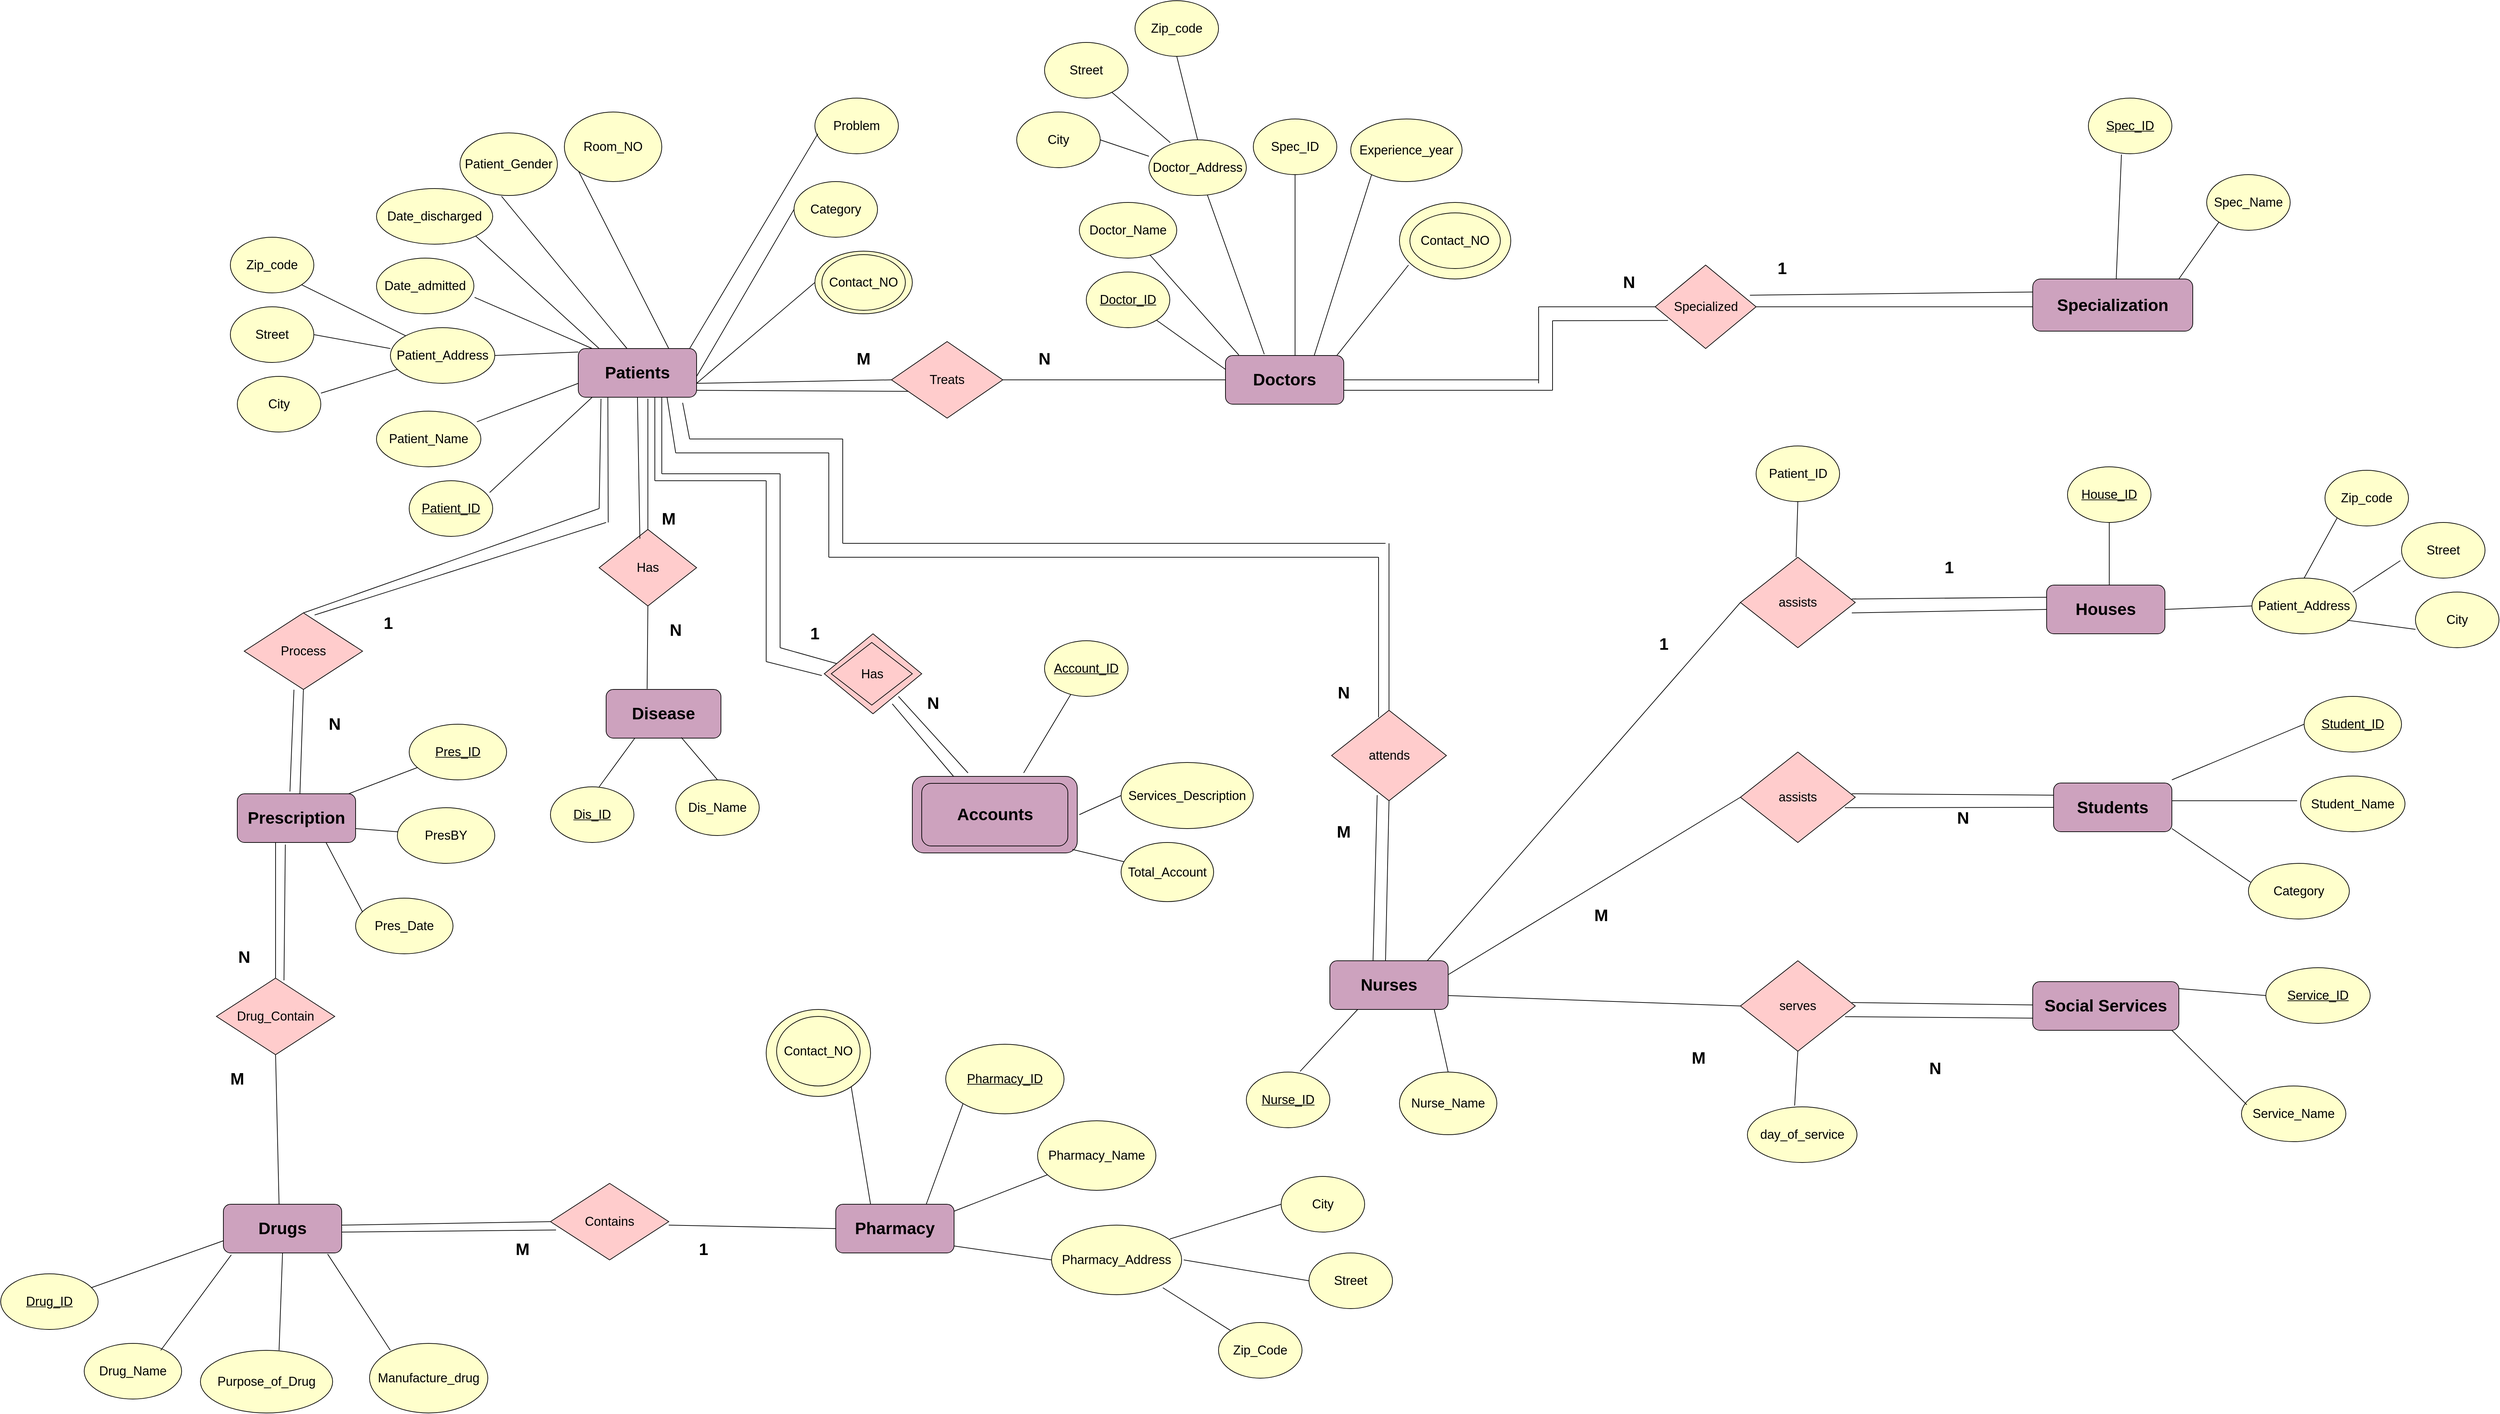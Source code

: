 <mxfile version="24.3.1" type="google">
  <diagram name="Page-1" id="ykUU19PWJPYP3kKmz12H">
    <mxGraphModel grid="1" page="1" gridSize="10" guides="1" tooltips="1" connect="1" arrows="1" fold="1" pageScale="1" pageWidth="827" pageHeight="1169" math="0" shadow="0">
      <root>
        <mxCell id="0" />
        <mxCell id="1" parent="0" />
        <mxCell id="ch3_BCZH1UjnnqEeqbbo-1" value="&lt;font style=&quot;font-size: 24px;&quot;&gt;&lt;b&gt;Patients&lt;/b&gt;&lt;/font&gt;" style="rounded=1;whiteSpace=wrap;html=1;fillColor=#CDA2BE;" vertex="1" parent="1">
          <mxGeometry x="-170" y="190" width="170" height="70" as="geometry" />
        </mxCell>
        <mxCell id="ch3_BCZH1UjnnqEeqbbo-2" value="&lt;font style=&quot;font-size: 18px;&quot;&gt;&lt;u&gt;Patient_ID&lt;/u&gt;&lt;/font&gt;" style="ellipse;whiteSpace=wrap;html=1;fillColor=#FFFFCC;" vertex="1" parent="1">
          <mxGeometry x="-413" y="380" width="120" height="80" as="geometry" />
        </mxCell>
        <mxCell id="ch3_BCZH1UjnnqEeqbbo-3" value="&lt;font style=&quot;font-size: 18px;&quot;&gt;Patient_Name&lt;/font&gt;" style="ellipse;whiteSpace=wrap;html=1;fillColor=#FFFFCC;" vertex="1" parent="1">
          <mxGeometry x="-460" y="280" width="150" height="80" as="geometry" />
        </mxCell>
        <mxCell id="ch3_BCZH1UjnnqEeqbbo-4" value="&lt;font style=&quot;font-size: 18px;&quot;&gt;Patient_Address&lt;/font&gt;" style="ellipse;whiteSpace=wrap;html=1;fillColor=#FFFFCC;" vertex="1" parent="1">
          <mxGeometry x="-440" y="160" width="150" height="80" as="geometry" />
        </mxCell>
        <mxCell id="ch3_BCZH1UjnnqEeqbbo-5" value="&lt;font style=&quot;font-size: 18px;&quot;&gt;Date_admitted&lt;/font&gt;" style="ellipse;whiteSpace=wrap;html=1;fillColor=#FFFFCC;" vertex="1" parent="1">
          <mxGeometry x="-460" y="60" width="140" height="80" as="geometry" />
        </mxCell>
        <mxCell id="ch3_BCZH1UjnnqEeqbbo-6" value="&lt;font style=&quot;font-size: 18px;&quot;&gt;Date_discharged&lt;/font&gt;" style="ellipse;whiteSpace=wrap;html=1;fillColor=#FFFFCC;" vertex="1" parent="1">
          <mxGeometry x="-460" y="-40" width="167" height="80" as="geometry" />
        </mxCell>
        <mxCell id="ch3_BCZH1UjnnqEeqbbo-7" value="&lt;font style=&quot;font-size: 18px;&quot;&gt;City&lt;/font&gt;" style="ellipse;whiteSpace=wrap;html=1;fillColor=#FFFFCC;" vertex="1" parent="1">
          <mxGeometry x="-660" y="230" width="120" height="80" as="geometry" />
        </mxCell>
        <mxCell id="ch3_BCZH1UjnnqEeqbbo-8" value="&lt;font style=&quot;font-size: 18px;&quot;&gt;Street&lt;/font&gt;" style="ellipse;whiteSpace=wrap;html=1;fillColor=#FFFFCC;" vertex="1" parent="1">
          <mxGeometry x="-670" y="130" width="120" height="80" as="geometry" />
        </mxCell>
        <mxCell id="ch3_BCZH1UjnnqEeqbbo-9" value="&lt;font style=&quot;font-size: 18px;&quot;&gt;Zip_code&lt;/font&gt;" style="ellipse;whiteSpace=wrap;html=1;fillColor=#FFFFCC;" vertex="1" parent="1">
          <mxGeometry x="-670" y="30" width="120" height="80" as="geometry" />
        </mxCell>
        <mxCell id="ch3_BCZH1UjnnqEeqbbo-10" value="&lt;font style=&quot;font-size: 18px;&quot;&gt;Patient_Gender&lt;/font&gt;" style="ellipse;whiteSpace=wrap;html=1;fillColor=#FFFFCC;" vertex="1" parent="1">
          <mxGeometry x="-340" y="-120" width="140" height="90" as="geometry" />
        </mxCell>
        <mxCell id="ch3_BCZH1UjnnqEeqbbo-11" value="&lt;font style=&quot;font-size: 18px;&quot;&gt;Room_NO&lt;/font&gt;" style="ellipse;whiteSpace=wrap;html=1;fillColor=#FFFFCC;" vertex="1" parent="1">
          <mxGeometry x="-190" y="-150" width="140" height="100" as="geometry" />
        </mxCell>
        <mxCell id="ch3_BCZH1UjnnqEeqbbo-12" value="&lt;font style=&quot;font-size: 18px;&quot;&gt;Problem&lt;/font&gt;" style="ellipse;whiteSpace=wrap;html=1;fillColor=#FFFFCC;" vertex="1" parent="1">
          <mxGeometry x="170" y="-170" width="120" height="80" as="geometry" />
        </mxCell>
        <mxCell id="ch3_BCZH1UjnnqEeqbbo-13" value="&lt;font style=&quot;font-size: 18px;&quot;&gt;Category&lt;/font&gt;" style="ellipse;whiteSpace=wrap;html=1;fillColor=#FFFFCC;" vertex="1" parent="1">
          <mxGeometry x="140" y="-50" width="120" height="80" as="geometry" />
        </mxCell>
        <mxCell id="ch3_BCZH1UjnnqEeqbbo-14" value="" style="endArrow=none;html=1;rounded=0;exitX=0.963;exitY=0.212;exitDx=0;exitDy=0;exitPerimeter=0;" edge="1" parent="1" source="ch3_BCZH1UjnnqEeqbbo-2">
          <mxGeometry width="50" height="50" relative="1" as="geometry">
            <mxPoint x="-200" y="310" as="sourcePoint" />
            <mxPoint x="-150" y="260" as="targetPoint" />
          </mxGeometry>
        </mxCell>
        <mxCell id="ch3_BCZH1UjnnqEeqbbo-15" value="" style="endArrow=none;html=1;rounded=0;exitX=0.962;exitY=0.191;exitDx=0;exitDy=0;exitPerimeter=0;" edge="1" parent="1" source="ch3_BCZH1UjnnqEeqbbo-3">
          <mxGeometry width="50" height="50" relative="1" as="geometry">
            <mxPoint x="-220" y="290" as="sourcePoint" />
            <mxPoint x="-170" y="240" as="targetPoint" />
          </mxGeometry>
        </mxCell>
        <mxCell id="ch3_BCZH1UjnnqEeqbbo-16" value="" style="endArrow=none;html=1;rounded=0;entryX=1;entryY=0.5;entryDx=0;entryDy=0;" edge="1" parent="1" target="ch3_BCZH1UjnnqEeqbbo-4">
          <mxGeometry width="50" height="50" relative="1" as="geometry">
            <mxPoint x="-170" y="195" as="sourcePoint" />
            <mxPoint x="-120" y="145" as="targetPoint" />
          </mxGeometry>
        </mxCell>
        <mxCell id="ch3_BCZH1UjnnqEeqbbo-17" value="" style="endArrow=none;html=1;rounded=0;entryX=1.007;entryY=0.705;entryDx=0;entryDy=0;entryPerimeter=0;" edge="1" parent="1" target="ch3_BCZH1UjnnqEeqbbo-5">
          <mxGeometry width="50" height="50" relative="1" as="geometry">
            <mxPoint x="-150" y="190" as="sourcePoint" />
            <mxPoint x="-100" y="140" as="targetPoint" />
          </mxGeometry>
        </mxCell>
        <mxCell id="ch3_BCZH1UjnnqEeqbbo-18" value="" style="endArrow=none;html=1;rounded=0;entryX=1;entryY=1;entryDx=0;entryDy=0;" edge="1" parent="1" target="ch3_BCZH1UjnnqEeqbbo-6">
          <mxGeometry width="50" height="50" relative="1" as="geometry">
            <mxPoint x="-140" y="190" as="sourcePoint" />
            <mxPoint x="-90" y="140" as="targetPoint" />
          </mxGeometry>
        </mxCell>
        <mxCell id="ch3_BCZH1UjnnqEeqbbo-19" value="" style="endArrow=none;html=1;rounded=0;entryX=0.426;entryY=1.012;entryDx=0;entryDy=0;entryPerimeter=0;" edge="1" parent="1" target="ch3_BCZH1UjnnqEeqbbo-10">
          <mxGeometry width="50" height="50" relative="1" as="geometry">
            <mxPoint x="-100" y="190" as="sourcePoint" />
            <mxPoint x="-50" y="140" as="targetPoint" />
          </mxGeometry>
        </mxCell>
        <mxCell id="ch3_BCZH1UjnnqEeqbbo-20" value="" style="endArrow=none;html=1;rounded=0;entryX=0;entryY=1;entryDx=0;entryDy=0;" edge="1" parent="1" target="ch3_BCZH1UjnnqEeqbbo-11">
          <mxGeometry width="50" height="50" relative="1" as="geometry">
            <mxPoint x="-40" y="190" as="sourcePoint" />
            <mxPoint x="10" y="140" as="targetPoint" />
          </mxGeometry>
        </mxCell>
        <mxCell id="ch3_BCZH1UjnnqEeqbbo-21" value="" style="endArrow=none;html=1;rounded=0;entryX=0.036;entryY=0.641;entryDx=0;entryDy=0;entryPerimeter=0;" edge="1" parent="1" target="ch3_BCZH1UjnnqEeqbbo-12">
          <mxGeometry width="50" height="50" relative="1" as="geometry">
            <mxPoint x="-10" y="190" as="sourcePoint" />
            <mxPoint x="40" y="140" as="targetPoint" />
          </mxGeometry>
        </mxCell>
        <mxCell id="ch3_BCZH1UjnnqEeqbbo-22" value="" style="endArrow=none;html=1;rounded=0;entryX=0;entryY=0.5;entryDx=0;entryDy=0;" edge="1" parent="1" target="ch3_BCZH1UjnnqEeqbbo-13">
          <mxGeometry width="50" height="50" relative="1" as="geometry">
            <mxPoint y="230" as="sourcePoint" />
            <mxPoint x="50" y="180" as="targetPoint" />
          </mxGeometry>
        </mxCell>
        <mxCell id="ch3_BCZH1UjnnqEeqbbo-23" value="" style="endArrow=none;html=1;rounded=0;exitX=1.002;exitY=0.302;exitDx=0;exitDy=0;exitPerimeter=0;" edge="1" parent="1" source="ch3_BCZH1UjnnqEeqbbo-7">
          <mxGeometry width="50" height="50" relative="1" as="geometry">
            <mxPoint x="-480" y="270" as="sourcePoint" />
            <mxPoint x="-430" y="220" as="targetPoint" />
          </mxGeometry>
        </mxCell>
        <mxCell id="ch3_BCZH1UjnnqEeqbbo-24" value="" style="endArrow=none;html=1;rounded=0;exitX=1;exitY=0.5;exitDx=0;exitDy=0;" edge="1" parent="1" source="ch3_BCZH1UjnnqEeqbbo-8">
          <mxGeometry width="50" height="50" relative="1" as="geometry">
            <mxPoint x="-490" y="240" as="sourcePoint" />
            <mxPoint x="-440" y="190" as="targetPoint" />
          </mxGeometry>
        </mxCell>
        <mxCell id="ch3_BCZH1UjnnqEeqbbo-25" value="" style="endArrow=none;html=1;rounded=0;exitX=0;exitY=0;exitDx=0;exitDy=0;entryX=1;entryY=1;entryDx=0;entryDy=0;" edge="1" parent="1" source="ch3_BCZH1UjnnqEeqbbo-4" target="ch3_BCZH1UjnnqEeqbbo-9">
          <mxGeometry width="50" height="50" relative="1" as="geometry">
            <mxPoint x="-490" y="160" as="sourcePoint" />
            <mxPoint x="-440" y="110" as="targetPoint" />
          </mxGeometry>
        </mxCell>
        <mxCell id="ch3_BCZH1UjnnqEeqbbo-29" value="" style="endArrow=none;html=1;rounded=0;entryX=0;entryY=0.5;entryDx=0;entryDy=0;" edge="1" parent="1">
          <mxGeometry width="50" height="50" relative="1" as="geometry">
            <mxPoint y="240" as="sourcePoint" />
            <mxPoint x="170" y="95" as="targetPoint" />
          </mxGeometry>
        </mxCell>
        <mxCell id="ch3_BCZH1UjnnqEeqbbo-30" value="" style="ellipse;whiteSpace=wrap;html=1;fillColor=#FFFFCC;" vertex="1" parent="1">
          <mxGeometry x="170" y="50" width="140" height="90" as="geometry" />
        </mxCell>
        <mxCell id="ch3_BCZH1UjnnqEeqbbo-31" value="&lt;font style=&quot;font-size: 18px;&quot;&gt;Contact_NO&lt;/font&gt;" style="ellipse;whiteSpace=wrap;html=1;fillColor=#FFFFCC;" vertex="1" parent="1">
          <mxGeometry x="180" y="55" width="120" height="80" as="geometry" />
        </mxCell>
        <mxCell id="ch3_BCZH1UjnnqEeqbbo-33" value="&lt;font style=&quot;font-size: 18px;&quot;&gt;Treats&lt;/font&gt;" style="rhombus;whiteSpace=wrap;html=1;fillColor=#FFCCCC;" vertex="1" parent="1">
          <mxGeometry x="280" y="180" width="160" height="110" as="geometry" />
        </mxCell>
        <mxCell id="ch3_BCZH1UjnnqEeqbbo-34" value="&lt;font style=&quot;font-size: 24px;&quot;&gt;&lt;b&gt;Doctors&lt;/b&gt;&lt;/font&gt;" style="rounded=1;whiteSpace=wrap;html=1;fillColor=#CDA2BE;" vertex="1" parent="1">
          <mxGeometry x="760" y="200" width="170" height="70" as="geometry" />
        </mxCell>
        <mxCell id="ch3_BCZH1UjnnqEeqbbo-35" value="" style="endArrow=none;html=1;rounded=0;entryX=0;entryY=0.5;entryDx=0;entryDy=0;exitX=1;exitY=0.5;exitDx=0;exitDy=0;" edge="1" parent="1" source="ch3_BCZH1UjnnqEeqbbo-33" target="ch3_BCZH1UjnnqEeqbbo-34">
          <mxGeometry width="50" height="50" relative="1" as="geometry">
            <mxPoint x="440" y="240" as="sourcePoint" />
            <mxPoint x="490" y="190" as="targetPoint" />
          </mxGeometry>
        </mxCell>
        <mxCell id="ch3_BCZH1UjnnqEeqbbo-36" value="&lt;font style=&quot;font-size: 18px;&quot;&gt;&lt;u&gt;Doctor_ID&lt;/u&gt;&lt;/font&gt;" style="ellipse;whiteSpace=wrap;html=1;fillColor=#FFFFCC;" vertex="1" parent="1">
          <mxGeometry x="560" y="80" width="120" height="80" as="geometry" />
        </mxCell>
        <mxCell id="ch3_BCZH1UjnnqEeqbbo-37" value="&lt;font style=&quot;font-size: 18px;&quot;&gt;Doctor_Name&lt;/font&gt;" style="ellipse;whiteSpace=wrap;html=1;fillColor=#FFFFCC;" vertex="1" parent="1">
          <mxGeometry x="550" y="-20" width="140" height="80" as="geometry" />
        </mxCell>
        <mxCell id="ch3_BCZH1UjnnqEeqbbo-38" value="&lt;font style=&quot;font-size: 18px;&quot;&gt;Doctor_Address&lt;/font&gt;" style="ellipse;whiteSpace=wrap;html=1;fillColor=#FFFFCC;" vertex="1" parent="1">
          <mxGeometry x="650" y="-110" width="140" height="80" as="geometry" />
        </mxCell>
        <mxCell id="ch3_BCZH1UjnnqEeqbbo-39" value="&lt;font style=&quot;font-size: 18px;&quot;&gt;Spec_ID&lt;/font&gt;" style="ellipse;whiteSpace=wrap;html=1;fillColor=#FFFFCC;" vertex="1" parent="1">
          <mxGeometry x="800" y="-140" width="120" height="80" as="geometry" />
        </mxCell>
        <mxCell id="ch3_BCZH1UjnnqEeqbbo-40" value="&lt;font style=&quot;font-size: 18px;&quot;&gt;Experience_year&lt;/font&gt;" style="ellipse;whiteSpace=wrap;html=1;fillColor=#FFFFCC;" vertex="1" parent="1">
          <mxGeometry x="940" y="-140" width="160" height="90" as="geometry" />
        </mxCell>
        <mxCell id="ch3_BCZH1UjnnqEeqbbo-41" value="&lt;font style=&quot;font-size: 18px;&quot;&gt;City&lt;/font&gt;" style="ellipse;whiteSpace=wrap;html=1;fillColor=#FFFFCC;" vertex="1" parent="1">
          <mxGeometry x="460" y="-150" width="120" height="80" as="geometry" />
        </mxCell>
        <mxCell id="ch3_BCZH1UjnnqEeqbbo-42" value="&lt;font style=&quot;font-size: 18px;&quot;&gt;Street&lt;/font&gt;" style="ellipse;whiteSpace=wrap;html=1;fillColor=#FFFFCC;" vertex="1" parent="1">
          <mxGeometry x="500" y="-250" width="120" height="80" as="geometry" />
        </mxCell>
        <mxCell id="ch3_BCZH1UjnnqEeqbbo-43" value="&lt;font style=&quot;font-size: 18px;&quot;&gt;Zip_code&lt;/font&gt;" style="ellipse;whiteSpace=wrap;html=1;fillColor=#FFFFCC;" vertex="1" parent="1">
          <mxGeometry x="630" y="-310" width="120" height="80" as="geometry" />
        </mxCell>
        <mxCell id="ch3_BCZH1UjnnqEeqbbo-44" value="" style="endArrow=none;html=1;rounded=0;exitX=1;exitY=0.5;exitDx=0;exitDy=0;entryX=0;entryY=0.295;entryDx=0;entryDy=0;entryPerimeter=0;" edge="1" parent="1" source="ch3_BCZH1UjnnqEeqbbo-41" target="ch3_BCZH1UjnnqEeqbbo-38">
          <mxGeometry width="50" height="50" relative="1" as="geometry">
            <mxPoint x="620" y="-30" as="sourcePoint" />
            <mxPoint x="670" y="-80" as="targetPoint" />
          </mxGeometry>
        </mxCell>
        <mxCell id="ch3_BCZH1UjnnqEeqbbo-45" value="" style="endArrow=none;html=1;rounded=0;exitX=0.22;exitY=0.052;exitDx=0;exitDy=0;exitPerimeter=0;" edge="1" parent="1" source="ch3_BCZH1UjnnqEeqbbo-38" target="ch3_BCZH1UjnnqEeqbbo-42">
          <mxGeometry width="50" height="50" relative="1" as="geometry">
            <mxPoint x="690" y="-100" as="sourcePoint" />
            <mxPoint x="740" y="-150" as="targetPoint" />
          </mxGeometry>
        </mxCell>
        <mxCell id="ch3_BCZH1UjnnqEeqbbo-46" value="" style="endArrow=none;html=1;rounded=0;entryX=0.5;entryY=1;entryDx=0;entryDy=0;" edge="1" parent="1" target="ch3_BCZH1UjnnqEeqbbo-43">
          <mxGeometry width="50" height="50" relative="1" as="geometry">
            <mxPoint x="720" y="-110" as="sourcePoint" />
            <mxPoint x="770" y="-160" as="targetPoint" />
          </mxGeometry>
        </mxCell>
        <mxCell id="ch3_BCZH1UjnnqEeqbbo-48" value="" style="endArrow=none;html=1;rounded=0;entryX=0.284;entryY=1.002;entryDx=0;entryDy=0;entryPerimeter=0;" edge="1" parent="1">
          <mxGeometry width="50" height="50" relative="1" as="geometry">
            <mxPoint x="920" y="200" as="sourcePoint" />
            <mxPoint x="1023" y="70" as="targetPoint" />
          </mxGeometry>
        </mxCell>
        <mxCell id="ch3_BCZH1UjnnqEeqbbo-49" value="" style="endArrow=none;html=1;rounded=0;exitX=0.75;exitY=0;exitDx=0;exitDy=0;" edge="1" parent="1" source="ch3_BCZH1UjnnqEeqbbo-34">
          <mxGeometry width="50" height="50" relative="1" as="geometry">
            <mxPoint x="860" y="190" as="sourcePoint" />
            <mxPoint x="970" y="-60" as="targetPoint" />
          </mxGeometry>
        </mxCell>
        <mxCell id="ch3_BCZH1UjnnqEeqbbo-50" value="" style="endArrow=none;html=1;rounded=0;entryX=0.5;entryY=1;entryDx=0;entryDy=0;" edge="1" parent="1" target="ch3_BCZH1UjnnqEeqbbo-39">
          <mxGeometry width="50" height="50" relative="1" as="geometry">
            <mxPoint x="860" y="200" as="sourcePoint" />
            <mxPoint x="910" y="150" as="targetPoint" />
          </mxGeometry>
        </mxCell>
        <mxCell id="ch3_BCZH1UjnnqEeqbbo-51" value="" style="endArrow=none;html=1;rounded=0;exitX=0.328;exitY=-0.027;exitDx=0;exitDy=0;exitPerimeter=0;" edge="1" parent="1" source="ch3_BCZH1UjnnqEeqbbo-34" target="ch3_BCZH1UjnnqEeqbbo-38">
          <mxGeometry width="50" height="50" relative="1" as="geometry">
            <mxPoint x="710" y="190" as="sourcePoint" />
            <mxPoint x="760" y="140" as="targetPoint" />
          </mxGeometry>
        </mxCell>
        <mxCell id="ch3_BCZH1UjnnqEeqbbo-52" value="" style="endArrow=none;html=1;rounded=0;exitX=0.113;exitY=-0.01;exitDx=0;exitDy=0;exitPerimeter=0;" edge="1" parent="1" source="ch3_BCZH1UjnnqEeqbbo-34" target="ch3_BCZH1UjnnqEeqbbo-37">
          <mxGeometry width="50" height="50" relative="1" as="geometry">
            <mxPoint x="780" y="190" as="sourcePoint" />
            <mxPoint x="810" y="160" as="targetPoint" />
          </mxGeometry>
        </mxCell>
        <mxCell id="ch3_BCZH1UjnnqEeqbbo-53" value="" style="endArrow=none;html=1;rounded=0;" edge="1" parent="1" target="ch3_BCZH1UjnnqEeqbbo-36">
          <mxGeometry width="50" height="50" relative="1" as="geometry">
            <mxPoint x="760" y="220" as="sourcePoint" />
            <mxPoint x="810" y="170" as="targetPoint" />
          </mxGeometry>
        </mxCell>
        <mxCell id="ch3_BCZH1UjnnqEeqbbo-55" value="" style="endArrow=none;html=1;rounded=0;entryX=0.152;entryY=0.65;entryDx=0;entryDy=0;entryPerimeter=0;" edge="1" parent="1" target="ch3_BCZH1UjnnqEeqbbo-33">
          <mxGeometry width="50" height="50" relative="1" as="geometry">
            <mxPoint y="250" as="sourcePoint" />
            <mxPoint x="50" y="200" as="targetPoint" />
          </mxGeometry>
        </mxCell>
        <mxCell id="ch3_BCZH1UjnnqEeqbbo-56" value="" style="ellipse;whiteSpace=wrap;html=1;fillColor=#FFFFCC;" vertex="1" parent="1">
          <mxGeometry x="1010" y="-20" width="160" height="110" as="geometry" />
        </mxCell>
        <mxCell id="ch3_BCZH1UjnnqEeqbbo-57" value="&lt;font style=&quot;font-size: 18px;&quot;&gt;Contact_NO&lt;/font&gt;" style="ellipse;whiteSpace=wrap;html=1;fillColor=#FFFFCC;" vertex="1" parent="1">
          <mxGeometry x="1025" y="-5" width="130" height="80" as="geometry" />
        </mxCell>
        <mxCell id="ch3_BCZH1UjnnqEeqbbo-58" value="" style="endArrow=none;html=1;rounded=0;entryX=0;entryY=0.5;entryDx=0;entryDy=0;" edge="1" parent="1" target="ch3_BCZH1UjnnqEeqbbo-33">
          <mxGeometry width="50" height="50" relative="1" as="geometry">
            <mxPoint y="240" as="sourcePoint" />
            <mxPoint x="50" y="190" as="targetPoint" />
          </mxGeometry>
        </mxCell>
        <mxCell id="ch3_BCZH1UjnnqEeqbbo-59" value="&lt;font style=&quot;font-size: 24px;&quot;&gt;&lt;b&gt;M&lt;/b&gt;&lt;/font&gt;" style="text;html=1;align=center;verticalAlign=middle;whiteSpace=wrap;rounded=0;" vertex="1" parent="1">
          <mxGeometry x="210" y="190" width="60" height="30" as="geometry" />
        </mxCell>
        <mxCell id="ch3_BCZH1UjnnqEeqbbo-60" value="&lt;font style=&quot;font-size: 24px;&quot;&gt;&lt;b&gt;N&lt;/b&gt;&lt;/font&gt;" style="text;html=1;align=center;verticalAlign=middle;whiteSpace=wrap;rounded=0;" vertex="1" parent="1">
          <mxGeometry x="470" y="190" width="60" height="30" as="geometry" />
        </mxCell>
        <mxCell id="ch3_BCZH1UjnnqEeqbbo-61" value="&lt;font style=&quot;font-size: 18px;&quot;&gt;Has&lt;/font&gt;" style="rhombus;whiteSpace=wrap;html=1;fillColor=#FFCCCC;" vertex="1" parent="1">
          <mxGeometry x="-140" y="450" width="140" height="110" as="geometry" />
        </mxCell>
        <mxCell id="ch3_BCZH1UjnnqEeqbbo-62" value="&lt;font style=&quot;font-size: 24px;&quot;&gt;&lt;b&gt;Disease&lt;/b&gt;&lt;/font&gt;" style="rounded=1;whiteSpace=wrap;html=1;fillColor=#CDA2BE;" vertex="1" parent="1">
          <mxGeometry x="-130" y="680" width="165" height="70" as="geometry" />
        </mxCell>
        <mxCell id="ch3_BCZH1UjnnqEeqbbo-63" value="" style="endArrow=none;html=1;rounded=0;entryX=0.5;entryY=1;entryDx=0;entryDy=0;exitX=0.418;exitY=0.121;exitDx=0;exitDy=0;exitPerimeter=0;" edge="1" parent="1" source="ch3_BCZH1UjnnqEeqbbo-61">
          <mxGeometry width="50" height="50" relative="1" as="geometry">
            <mxPoint x="-80" y="450" as="sourcePoint" />
            <mxPoint x="-85" y="260" as="targetPoint" />
          </mxGeometry>
        </mxCell>
        <mxCell id="ch3_BCZH1UjnnqEeqbbo-64" value="" style="endArrow=none;html=1;rounded=0;entryX=0.588;entryY=1.031;entryDx=0;entryDy=0;entryPerimeter=0;" edge="1" parent="1">
          <mxGeometry width="50" height="50" relative="1" as="geometry">
            <mxPoint x="-70" y="450" as="sourcePoint" />
            <mxPoint x="-70" y="262" as="targetPoint" />
          </mxGeometry>
        </mxCell>
        <mxCell id="ch3_BCZH1UjnnqEeqbbo-65" value="" style="endArrow=none;html=1;rounded=0;entryX=0.5;entryY=1;entryDx=0;entryDy=0;exitX=0.357;exitY=-0.01;exitDx=0;exitDy=0;exitPerimeter=0;" edge="1" parent="1" source="ch3_BCZH1UjnnqEeqbbo-62" target="ch3_BCZH1UjnnqEeqbbo-61">
          <mxGeometry width="50" height="50" relative="1" as="geometry">
            <mxPoint x="-90" y="670" as="sourcePoint" />
            <mxPoint x="-40" y="620" as="targetPoint" />
          </mxGeometry>
        </mxCell>
        <mxCell id="ch3_BCZH1UjnnqEeqbbo-66" value="&lt;font style=&quot;font-size: 18px;&quot;&gt;&lt;u&gt;Dis_ID&lt;/u&gt;&lt;/font&gt;" style="ellipse;whiteSpace=wrap;html=1;fillColor=#FFFFCC;" vertex="1" parent="1">
          <mxGeometry x="-210" y="820" width="120" height="80" as="geometry" />
        </mxCell>
        <mxCell id="ch3_BCZH1UjnnqEeqbbo-67" value="&lt;font style=&quot;font-size: 18px;&quot;&gt;Dis_Name&lt;/font&gt;" style="ellipse;whiteSpace=wrap;html=1;fillColor=#FFFFCC;" vertex="1" parent="1">
          <mxGeometry x="-30" y="810" width="120" height="80" as="geometry" />
        </mxCell>
        <mxCell id="ch3_BCZH1UjnnqEeqbbo-68" value="" style="endArrow=none;html=1;rounded=0;entryX=0.25;entryY=1;entryDx=0;entryDy=0;" edge="1" parent="1" target="ch3_BCZH1UjnnqEeqbbo-62">
          <mxGeometry width="50" height="50" relative="1" as="geometry">
            <mxPoint x="-140" y="820" as="sourcePoint" />
            <mxPoint x="-90" y="770" as="targetPoint" />
          </mxGeometry>
        </mxCell>
        <mxCell id="ch3_BCZH1UjnnqEeqbbo-69" value="" style="endArrow=none;html=1;rounded=0;entryX=0.655;entryY=0.986;entryDx=0;entryDy=0;entryPerimeter=0;" edge="1" parent="1" target="ch3_BCZH1UjnnqEeqbbo-62">
          <mxGeometry width="50" height="50" relative="1" as="geometry">
            <mxPoint x="30" y="810" as="sourcePoint" />
            <mxPoint x="80" y="760" as="targetPoint" />
          </mxGeometry>
        </mxCell>
        <mxCell id="ch3_BCZH1UjnnqEeqbbo-70" value="&lt;font style=&quot;font-size: 24px;&quot;&gt;&lt;b&gt;M&lt;/b&gt;&lt;/font&gt;" style="text;html=1;align=center;verticalAlign=middle;whiteSpace=wrap;rounded=0;" vertex="1" parent="1">
          <mxGeometry x="-70" y="420" width="60" height="30" as="geometry" />
        </mxCell>
        <mxCell id="ch3_BCZH1UjnnqEeqbbo-71" value="&lt;font style=&quot;font-size: 24px;&quot;&gt;&lt;b&gt;N&lt;/b&gt;&lt;/font&gt;" style="text;html=1;align=center;verticalAlign=middle;whiteSpace=wrap;rounded=0;" vertex="1" parent="1">
          <mxGeometry x="-60" y="580" width="60" height="30" as="geometry" />
        </mxCell>
        <mxCell id="ch3_BCZH1UjnnqEeqbbo-72" value="&lt;font style=&quot;font-size: 24px;&quot;&gt;&lt;b&gt;Nurses&lt;/b&gt;&lt;/font&gt;" style="rounded=1;whiteSpace=wrap;html=1;fillColor=#CDA2BE;" vertex="1" parent="1">
          <mxGeometry x="910" y="1070" width="170" height="70" as="geometry" />
        </mxCell>
        <mxCell id="ch3_BCZH1UjnnqEeqbbo-73" value="&lt;font style=&quot;font-size: 18px;&quot;&gt;&lt;u&gt;Nurse_ID&lt;/u&gt;&lt;/font&gt;" style="ellipse;whiteSpace=wrap;html=1;fillColor=#FFFFCC;" vertex="1" parent="1">
          <mxGeometry x="790" y="1230" width="120" height="80" as="geometry" />
        </mxCell>
        <mxCell id="ch3_BCZH1UjnnqEeqbbo-74" value="&lt;font style=&quot;font-size: 18px;&quot;&gt;Nurse_Name&lt;/font&gt;" style="ellipse;whiteSpace=wrap;html=1;fillColor=#FFFFCC;" vertex="1" parent="1">
          <mxGeometry x="1010" y="1230" width="140" height="90" as="geometry" />
        </mxCell>
        <mxCell id="ch3_BCZH1UjnnqEeqbbo-75" value="" style="endArrow=none;html=1;rounded=0;exitX=0.643;exitY=-0.012;exitDx=0;exitDy=0;exitPerimeter=0;" edge="1" parent="1" source="ch3_BCZH1UjnnqEeqbbo-73">
          <mxGeometry width="50" height="50" relative="1" as="geometry">
            <mxPoint x="900" y="1190" as="sourcePoint" />
            <mxPoint x="950" y="1140" as="targetPoint" />
          </mxGeometry>
        </mxCell>
        <mxCell id="ch3_BCZH1UjnnqEeqbbo-76" value="" style="endArrow=none;html=1;rounded=0;" edge="1" parent="1">
          <mxGeometry width="50" height="50" relative="1" as="geometry">
            <mxPoint x="1080" y="1230" as="sourcePoint" />
            <mxPoint x="1060" y="1140" as="targetPoint" />
          </mxGeometry>
        </mxCell>
        <mxCell id="ch3_BCZH1UjnnqEeqbbo-77" value="&lt;font style=&quot;font-size: 24px;&quot;&gt;&lt;b&gt;Houses&lt;/b&gt;&lt;/font&gt;" style="rounded=1;whiteSpace=wrap;html=1;fillColor=#CDA2BE;" vertex="1" parent="1">
          <mxGeometry x="1940" y="530" width="170" height="70" as="geometry" />
        </mxCell>
        <mxCell id="ch3_BCZH1UjnnqEeqbbo-78" value="&lt;font style=&quot;font-size: 18px;&quot;&gt;assists&lt;/font&gt;" style="rhombus;whiteSpace=wrap;html=1;fillColor=#FFCCCC;" vertex="1" parent="1">
          <mxGeometry x="1500" y="490" width="165" height="130" as="geometry" />
        </mxCell>
        <mxCell id="ch3_BCZH1UjnnqEeqbbo-79" value="&lt;font style=&quot;font-size: 18px;&quot;&gt;Patient_ID&lt;/font&gt;" style="ellipse;whiteSpace=wrap;html=1;fillColor=#FFFFCC;" vertex="1" parent="1">
          <mxGeometry x="1522.5" y="330" width="120" height="80" as="geometry" />
        </mxCell>
        <mxCell id="ch3_BCZH1UjnnqEeqbbo-80" value="&lt;font style=&quot;font-size: 18px;&quot;&gt;&lt;u&gt;House_ID&lt;/u&gt;&lt;/font&gt;" style="ellipse;whiteSpace=wrap;html=1;fillColor=#FFFFCC;" vertex="1" parent="1">
          <mxGeometry x="1970" y="360" width="120" height="80" as="geometry" />
        </mxCell>
        <mxCell id="ch3_BCZH1UjnnqEeqbbo-81" value="&lt;font style=&quot;font-size: 18px;&quot;&gt;Patient_Address&lt;/font&gt;" style="ellipse;whiteSpace=wrap;html=1;fillColor=#FFFFCC;" vertex="1" parent="1">
          <mxGeometry x="2235" y="520" width="150" height="80" as="geometry" />
        </mxCell>
        <mxCell id="ch3_BCZH1UjnnqEeqbbo-82" value="&lt;font style=&quot;font-size: 18px;&quot;&gt;City&lt;/font&gt;" style="ellipse;whiteSpace=wrap;html=1;fillColor=#FFFFCC;" vertex="1" parent="1">
          <mxGeometry x="2470" y="540" width="120" height="80" as="geometry" />
        </mxCell>
        <mxCell id="ch3_BCZH1UjnnqEeqbbo-83" value="&lt;font style=&quot;font-size: 18px;&quot;&gt;Street&lt;/font&gt;" style="ellipse;whiteSpace=wrap;html=1;fillColor=#FFFFCC;" vertex="1" parent="1">
          <mxGeometry x="2450" y="440" width="120" height="80" as="geometry" />
        </mxCell>
        <mxCell id="ch3_BCZH1UjnnqEeqbbo-84" value="&lt;font style=&quot;font-size: 18px;&quot;&gt;Zip_code&lt;/font&gt;" style="ellipse;whiteSpace=wrap;html=1;fillColor=#FFFFCC;" vertex="1" parent="1">
          <mxGeometry x="2340" y="365" width="120" height="80" as="geometry" />
        </mxCell>
        <mxCell id="ch3_BCZH1UjnnqEeqbbo-85" value="" style="endArrow=none;html=1;rounded=0;entryX=0.5;entryY=1;entryDx=0;entryDy=0;" edge="1" parent="1" target="ch3_BCZH1UjnnqEeqbbo-80">
          <mxGeometry width="50" height="50" relative="1" as="geometry">
            <mxPoint x="2030" y="530" as="sourcePoint" />
            <mxPoint x="2080" y="480" as="targetPoint" />
          </mxGeometry>
        </mxCell>
        <mxCell id="ch3_BCZH1UjnnqEeqbbo-86" value="" style="endArrow=none;html=1;rounded=0;entryX=0;entryY=0.5;entryDx=0;entryDy=0;exitX=1;exitY=0.5;exitDx=0;exitDy=0;" edge="1" parent="1" source="ch3_BCZH1UjnnqEeqbbo-77" target="ch3_BCZH1UjnnqEeqbbo-81">
          <mxGeometry width="50" height="50" relative="1" as="geometry">
            <mxPoint x="2110" y="580" as="sourcePoint" />
            <mxPoint x="2160" y="530" as="targetPoint" />
          </mxGeometry>
        </mxCell>
        <mxCell id="ch3_BCZH1UjnnqEeqbbo-87" value="" style="endArrow=none;html=1;rounded=0;entryX=0;entryY=1;entryDx=0;entryDy=0;" edge="1" parent="1" target="ch3_BCZH1UjnnqEeqbbo-84">
          <mxGeometry width="50" height="50" relative="1" as="geometry">
            <mxPoint x="2310" y="520" as="sourcePoint" />
            <mxPoint x="2360" y="470" as="targetPoint" />
          </mxGeometry>
        </mxCell>
        <mxCell id="ch3_BCZH1UjnnqEeqbbo-88" value="" style="endArrow=none;html=1;rounded=0;entryX=-0.014;entryY=0.686;entryDx=0;entryDy=0;entryPerimeter=0;" edge="1" parent="1" target="ch3_BCZH1UjnnqEeqbbo-83">
          <mxGeometry width="50" height="50" relative="1" as="geometry">
            <mxPoint x="2380" y="540" as="sourcePoint" />
            <mxPoint x="2430" y="490" as="targetPoint" />
          </mxGeometry>
        </mxCell>
        <mxCell id="ch3_BCZH1UjnnqEeqbbo-89" value="" style="endArrow=none;html=1;rounded=0;entryX=0;entryY=0.671;entryDx=0;entryDy=0;entryPerimeter=0;exitX=0.914;exitY=0.757;exitDx=0;exitDy=0;exitPerimeter=0;" edge="1" parent="1" source="ch3_BCZH1UjnnqEeqbbo-81" target="ch3_BCZH1UjnnqEeqbbo-82">
          <mxGeometry width="50" height="50" relative="1" as="geometry">
            <mxPoint x="2370" y="590" as="sourcePoint" />
            <mxPoint x="2420" y="540" as="targetPoint" />
          </mxGeometry>
        </mxCell>
        <mxCell id="ch3_BCZH1UjnnqEeqbbo-90" value="" style="endArrow=none;html=1;rounded=0;entryX=0.5;entryY=1;entryDx=0;entryDy=0;" edge="1" parent="1" target="ch3_BCZH1UjnnqEeqbbo-79">
          <mxGeometry width="50" height="50" relative="1" as="geometry">
            <mxPoint x="1580" y="490" as="sourcePoint" />
            <mxPoint x="1630" y="440" as="targetPoint" />
          </mxGeometry>
        </mxCell>
        <mxCell id="ch3_BCZH1UjnnqEeqbbo-91" value="&lt;font style=&quot;font-size: 18px;&quot;&gt;assists&lt;/font&gt;" style="rhombus;whiteSpace=wrap;html=1;fillColor=#FFCCCC;" vertex="1" parent="1">
          <mxGeometry x="1500" y="770" width="165" height="130" as="geometry" />
        </mxCell>
        <mxCell id="ch3_BCZH1UjnnqEeqbbo-92" value="&lt;font style=&quot;font-size: 24px;&quot;&gt;&lt;b&gt;Students&lt;/b&gt;&lt;/font&gt;" style="rounded=1;whiteSpace=wrap;html=1;fillColor=#CDA2BE;" vertex="1" parent="1">
          <mxGeometry x="1950" y="814.5" width="170" height="70" as="geometry" />
        </mxCell>
        <mxCell id="ch3_BCZH1UjnnqEeqbbo-93" value="&lt;font style=&quot;font-size: 18px;&quot;&gt;Category&lt;/font&gt;" style="ellipse;whiteSpace=wrap;html=1;fillColor=#FFFFCC;" vertex="1" parent="1">
          <mxGeometry x="2230" y="930" width="145" height="80" as="geometry" />
        </mxCell>
        <mxCell id="ch3_BCZH1UjnnqEeqbbo-94" value="&lt;font style=&quot;font-size: 18px;&quot;&gt;Student_Name&lt;/font&gt;" style="ellipse;whiteSpace=wrap;html=1;fillColor=#FFFFCC;" vertex="1" parent="1">
          <mxGeometry x="2305" y="804.5" width="150" height="80" as="geometry" />
        </mxCell>
        <mxCell id="ch3_BCZH1UjnnqEeqbbo-95" value="&lt;font style=&quot;font-size: 18px;&quot;&gt;&lt;u&gt;Student_ID&lt;/u&gt;&lt;/font&gt;" style="ellipse;whiteSpace=wrap;html=1;fillColor=#FFFFCC;" vertex="1" parent="1">
          <mxGeometry x="2310" y="690" width="140" height="80" as="geometry" />
        </mxCell>
        <mxCell id="ch3_BCZH1UjnnqEeqbbo-96" value="&lt;font style=&quot;font-size: 24px;&quot;&gt;&lt;b&gt;Social Services&lt;/b&gt;&lt;/font&gt;" style="rounded=1;whiteSpace=wrap;html=1;fillColor=#CDA2BE;" vertex="1" parent="1">
          <mxGeometry x="1920" y="1100" width="210" height="70" as="geometry" />
        </mxCell>
        <mxCell id="ch3_BCZH1UjnnqEeqbbo-97" value="&lt;font style=&quot;font-size: 18px;&quot;&gt;&lt;u&gt;Service_ID&lt;/u&gt;&lt;/font&gt;" style="ellipse;whiteSpace=wrap;html=1;fillColor=#FFFFCC;" vertex="1" parent="1">
          <mxGeometry x="2255" y="1080" width="150" height="80" as="geometry" />
        </mxCell>
        <mxCell id="ch3_BCZH1UjnnqEeqbbo-98" value="&lt;font style=&quot;font-size: 18px;&quot;&gt;Service_Name&lt;/font&gt;" style="ellipse;whiteSpace=wrap;html=1;fillColor=#FFFFCC;" vertex="1" parent="1">
          <mxGeometry x="2220" y="1250" width="150" height="80" as="geometry" />
        </mxCell>
        <mxCell id="ch3_BCZH1UjnnqEeqbbo-99" value="&lt;font style=&quot;font-size: 18px;&quot;&gt;serves&lt;/font&gt;" style="rhombus;whiteSpace=wrap;html=1;fillColor=#FFCCCC;" vertex="1" parent="1">
          <mxGeometry x="1500" y="1070" width="165" height="130" as="geometry" />
        </mxCell>
        <mxCell id="ch3_BCZH1UjnnqEeqbbo-100" value="&lt;font style=&quot;font-size: 18px;&quot;&gt;day_of_service&lt;/font&gt;" style="ellipse;whiteSpace=wrap;html=1;fillColor=#FFFFCC;" vertex="1" parent="1">
          <mxGeometry x="1510" y="1280" width="157.5" height="80" as="geometry" />
        </mxCell>
        <mxCell id="ch3_BCZH1UjnnqEeqbbo-101" value="" style="endArrow=none;html=1;rounded=0;entryX=0;entryY=0.5;entryDx=0;entryDy=0;" edge="1" parent="1" target="ch3_BCZH1UjnnqEeqbbo-95">
          <mxGeometry width="50" height="50" relative="1" as="geometry">
            <mxPoint x="2120" y="810" as="sourcePoint" />
            <mxPoint x="2160" y="760" as="targetPoint" />
          </mxGeometry>
        </mxCell>
        <mxCell id="ch3_BCZH1UjnnqEeqbbo-102" value="" style="endArrow=none;html=1;rounded=0;" edge="1" parent="1">
          <mxGeometry width="50" height="50" relative="1" as="geometry">
            <mxPoint x="2120" y="840" as="sourcePoint" />
            <mxPoint x="2300" y="840" as="targetPoint" />
          </mxGeometry>
        </mxCell>
        <mxCell id="ch3_BCZH1UjnnqEeqbbo-103" value="" style="endArrow=none;html=1;rounded=0;entryX=0.021;entryY=0.338;entryDx=0;entryDy=0;entryPerimeter=0;exitX=1;exitY=0.936;exitDx=0;exitDy=0;exitPerimeter=0;" edge="1" parent="1" source="ch3_BCZH1UjnnqEeqbbo-92" target="ch3_BCZH1UjnnqEeqbbo-93">
          <mxGeometry width="50" height="50" relative="1" as="geometry">
            <mxPoint x="2090" y="870" as="sourcePoint" />
            <mxPoint x="2140" y="820" as="targetPoint" />
          </mxGeometry>
        </mxCell>
        <mxCell id="ch3_BCZH1UjnnqEeqbbo-104" value="" style="endArrow=none;html=1;rounded=0;entryX=0;entryY=0.5;entryDx=0;entryDy=0;" edge="1" parent="1" target="ch3_BCZH1UjnnqEeqbbo-97">
          <mxGeometry width="50" height="50" relative="1" as="geometry">
            <mxPoint x="2130" y="1110" as="sourcePoint" />
            <mxPoint x="2180" y="1060" as="targetPoint" />
          </mxGeometry>
        </mxCell>
        <mxCell id="ch3_BCZH1UjnnqEeqbbo-105" value="" style="endArrow=none;html=1;rounded=0;exitX=0.051;exitY=0.338;exitDx=0;exitDy=0;exitPerimeter=0;" edge="1" parent="1" source="ch3_BCZH1UjnnqEeqbbo-98">
          <mxGeometry width="50" height="50" relative="1" as="geometry">
            <mxPoint x="2070" y="1220" as="sourcePoint" />
            <mxPoint x="2120" y="1170" as="targetPoint" />
          </mxGeometry>
        </mxCell>
        <mxCell id="ch3_BCZH1UjnnqEeqbbo-106" value="" style="endArrow=none;html=1;rounded=0;entryX=0.5;entryY=1;entryDx=0;entryDy=0;exitX=0.431;exitY=-0.021;exitDx=0;exitDy=0;exitPerimeter=0;" edge="1" parent="1" source="ch3_BCZH1UjnnqEeqbbo-100" target="ch3_BCZH1UjnnqEeqbbo-99">
          <mxGeometry width="50" height="50" relative="1" as="geometry">
            <mxPoint x="1570" y="1320" as="sourcePoint" />
            <mxPoint x="1620" y="1270" as="targetPoint" />
          </mxGeometry>
        </mxCell>
        <mxCell id="ch3_BCZH1UjnnqEeqbbo-107" value="" style="endArrow=none;html=1;rounded=0;entryX=0;entryY=0.25;entryDx=0;entryDy=0;" edge="1" parent="1" target="ch3_BCZH1UjnnqEeqbbo-77">
          <mxGeometry width="50" height="50" relative="1" as="geometry">
            <mxPoint x="1660" y="550" as="sourcePoint" />
            <mxPoint x="1710" y="500" as="targetPoint" />
          </mxGeometry>
        </mxCell>
        <mxCell id="ch3_BCZH1UjnnqEeqbbo-108" value="" style="endArrow=none;html=1;rounded=0;exitX=0.97;exitY=0.615;exitDx=0;exitDy=0;exitPerimeter=0;entryX=0;entryY=0.5;entryDx=0;entryDy=0;" edge="1" parent="1" source="ch3_BCZH1UjnnqEeqbbo-78" target="ch3_BCZH1UjnnqEeqbbo-77">
          <mxGeometry width="50" height="50" relative="1" as="geometry">
            <mxPoint x="1680" y="670" as="sourcePoint" />
            <mxPoint x="1730" y="620" as="targetPoint" />
          </mxGeometry>
        </mxCell>
        <mxCell id="ch3_BCZH1UjnnqEeqbbo-109" value="" style="endArrow=none;html=1;rounded=0;entryX=0;entryY=0.5;entryDx=0;entryDy=0;" edge="1" parent="1" target="ch3_BCZH1UjnnqEeqbbo-78">
          <mxGeometry width="50" height="50" relative="1" as="geometry">
            <mxPoint x="1050" y="1070" as="sourcePoint" />
            <mxPoint x="1100" y="1020" as="targetPoint" />
          </mxGeometry>
        </mxCell>
        <mxCell id="ch3_BCZH1UjnnqEeqbbo-110" value="" style="endArrow=none;html=1;rounded=0;entryX=0;entryY=0.5;entryDx=0;entryDy=0;" edge="1" parent="1" target="ch3_BCZH1UjnnqEeqbbo-91">
          <mxGeometry width="50" height="50" relative="1" as="geometry">
            <mxPoint x="1080" y="1090" as="sourcePoint" />
            <mxPoint x="1130" y="1040" as="targetPoint" />
          </mxGeometry>
        </mxCell>
        <mxCell id="ch3_BCZH1UjnnqEeqbbo-111" value="" style="endArrow=none;html=1;rounded=0;entryX=0;entryY=0.25;entryDx=0;entryDy=0;" edge="1" parent="1" target="ch3_BCZH1UjnnqEeqbbo-92">
          <mxGeometry width="50" height="50" relative="1" as="geometry">
            <mxPoint x="1660" y="830" as="sourcePoint" />
            <mxPoint x="1710" y="780" as="targetPoint" />
          </mxGeometry>
        </mxCell>
        <mxCell id="ch3_BCZH1UjnnqEeqbbo-112" value="" style="endArrow=none;html=1;rounded=0;entryX=0;entryY=0.5;entryDx=0;entryDy=0;" edge="1" parent="1" target="ch3_BCZH1UjnnqEeqbbo-92">
          <mxGeometry width="50" height="50" relative="1" as="geometry">
            <mxPoint x="1650" y="850" as="sourcePoint" />
            <mxPoint x="1700" y="800" as="targetPoint" />
          </mxGeometry>
        </mxCell>
        <mxCell id="ch3_BCZH1UjnnqEeqbbo-113" value="" style="endArrow=none;html=1;rounded=0;entryX=0;entryY=0.5;entryDx=0;entryDy=0;" edge="1" parent="1" target="ch3_BCZH1UjnnqEeqbbo-99">
          <mxGeometry width="50" height="50" relative="1" as="geometry">
            <mxPoint x="1080" y="1120" as="sourcePoint" />
            <mxPoint x="1130" y="1070" as="targetPoint" />
          </mxGeometry>
        </mxCell>
        <mxCell id="ch3_BCZH1UjnnqEeqbbo-114" value="" style="endArrow=none;html=1;rounded=0;" edge="1" parent="1" target="ch3_BCZH1UjnnqEeqbbo-96">
          <mxGeometry width="50" height="50" relative="1" as="geometry">
            <mxPoint x="1660" y="1130" as="sourcePoint" />
            <mxPoint x="1710" y="1080" as="targetPoint" />
          </mxGeometry>
        </mxCell>
        <mxCell id="ch3_BCZH1UjnnqEeqbbo-115" value="" style="endArrow=none;html=1;rounded=0;exitX=0.911;exitY=0.618;exitDx=0;exitDy=0;exitPerimeter=0;entryX=0;entryY=0.75;entryDx=0;entryDy=0;" edge="1" parent="1" source="ch3_BCZH1UjnnqEeqbbo-99" target="ch3_BCZH1UjnnqEeqbbo-96">
          <mxGeometry width="50" height="50" relative="1" as="geometry">
            <mxPoint x="610" y="980" as="sourcePoint" />
            <mxPoint x="660" y="930" as="targetPoint" />
          </mxGeometry>
        </mxCell>
        <mxCell id="ch3_BCZH1UjnnqEeqbbo-116" value="&lt;font style=&quot;font-size: 18px;&quot;&gt;attends&lt;/font&gt;" style="rhombus;whiteSpace=wrap;html=1;fillColor=#FFCCCC;" vertex="1" parent="1">
          <mxGeometry x="912.5" y="710" width="165" height="130" as="geometry" />
        </mxCell>
        <mxCell id="ch3_BCZH1UjnnqEeqbbo-117" value="" style="endArrow=none;html=1;rounded=0;entryX=0.5;entryY=1;entryDx=0;entryDy=0;" edge="1" parent="1" target="ch3_BCZH1UjnnqEeqbbo-116">
          <mxGeometry width="50" height="50" relative="1" as="geometry">
            <mxPoint x="990" y="1070" as="sourcePoint" />
            <mxPoint x="1040" y="1020" as="targetPoint" />
          </mxGeometry>
        </mxCell>
        <mxCell id="ch3_BCZH1UjnnqEeqbbo-118" value="" style="endArrow=none;html=1;rounded=0;" edge="1" parent="1">
          <mxGeometry width="50" height="50" relative="1" as="geometry">
            <mxPoint x="980" y="720" as="sourcePoint" />
            <mxPoint x="980" y="490" as="targetPoint" />
          </mxGeometry>
        </mxCell>
        <mxCell id="ch3_BCZH1UjnnqEeqbbo-119" value="" style="endArrow=none;html=1;rounded=0;" edge="1" parent="1">
          <mxGeometry width="50" height="50" relative="1" as="geometry">
            <mxPoint x="190" y="490" as="sourcePoint" />
            <mxPoint x="980" y="490" as="targetPoint" />
          </mxGeometry>
        </mxCell>
        <mxCell id="ch3_BCZH1UjnnqEeqbbo-121" value="" style="endArrow=none;html=1;rounded=0;" edge="1" parent="1">
          <mxGeometry width="50" height="50" relative="1" as="geometry">
            <mxPoint x="190" y="490" as="sourcePoint" />
            <mxPoint x="190" y="340" as="targetPoint" />
          </mxGeometry>
        </mxCell>
        <mxCell id="ch3_BCZH1UjnnqEeqbbo-122" value="" style="endArrow=none;html=1;rounded=0;" edge="1" parent="1">
          <mxGeometry width="50" height="50" relative="1" as="geometry">
            <mxPoint x="-30" y="340" as="sourcePoint" />
            <mxPoint x="190" y="340" as="targetPoint" />
          </mxGeometry>
        </mxCell>
        <mxCell id="ch3_BCZH1UjnnqEeqbbo-123" value="" style="endArrow=none;html=1;rounded=0;entryX=0.75;entryY=1;entryDx=0;entryDy=0;" edge="1" parent="1" target="ch3_BCZH1UjnnqEeqbbo-1">
          <mxGeometry width="50" height="50" relative="1" as="geometry">
            <mxPoint x="-30" y="340" as="sourcePoint" />
            <mxPoint x="120" y="230" as="targetPoint" />
          </mxGeometry>
        </mxCell>
        <mxCell id="ch3_BCZH1UjnnqEeqbbo-124" value="" style="endArrow=none;html=1;rounded=0;exitX=0.365;exitY=0;exitDx=0;exitDy=0;entryX=0.397;entryY=0.938;entryDx=0;entryDy=0;exitPerimeter=0;entryPerimeter=0;" edge="1" parent="1" source="ch3_BCZH1UjnnqEeqbbo-72" target="ch3_BCZH1UjnnqEeqbbo-116">
          <mxGeometry width="50" height="50" relative="1" as="geometry">
            <mxPoint x="970" y="1090" as="sourcePoint" />
            <mxPoint x="1020" y="1040" as="targetPoint" />
          </mxGeometry>
        </mxCell>
        <mxCell id="ch3_BCZH1UjnnqEeqbbo-125" value="" style="endArrow=none;html=1;rounded=0;exitX=0.5;exitY=0;exitDx=0;exitDy=0;" edge="1" parent="1" source="ch3_BCZH1UjnnqEeqbbo-116">
          <mxGeometry width="50" height="50" relative="1" as="geometry">
            <mxPoint x="1010" y="720" as="sourcePoint" />
            <mxPoint x="995" y="470" as="targetPoint" />
          </mxGeometry>
        </mxCell>
        <mxCell id="ch3_BCZH1UjnnqEeqbbo-126" value="" style="endArrow=none;html=1;rounded=0;" edge="1" parent="1">
          <mxGeometry width="50" height="50" relative="1" as="geometry">
            <mxPoint x="990" y="470" as="sourcePoint" />
            <mxPoint x="210" y="470" as="targetPoint" />
          </mxGeometry>
        </mxCell>
        <mxCell id="ch3_BCZH1UjnnqEeqbbo-127" value="" style="endArrow=none;html=1;rounded=0;" edge="1" parent="1">
          <mxGeometry width="50" height="50" relative="1" as="geometry">
            <mxPoint x="210" y="470" as="sourcePoint" />
            <mxPoint x="210" y="320" as="targetPoint" />
          </mxGeometry>
        </mxCell>
        <mxCell id="ch3_BCZH1UjnnqEeqbbo-128" value="" style="endArrow=none;html=1;rounded=0;" edge="1" parent="1">
          <mxGeometry width="50" height="50" relative="1" as="geometry">
            <mxPoint x="-10" y="320" as="sourcePoint" />
            <mxPoint x="210" y="320" as="targetPoint" />
          </mxGeometry>
        </mxCell>
        <mxCell id="ch3_BCZH1UjnnqEeqbbo-129" value="" style="endArrow=none;html=1;rounded=0;entryX=0.882;entryY=1.114;entryDx=0;entryDy=0;entryPerimeter=0;" edge="1" parent="1" target="ch3_BCZH1UjnnqEeqbbo-1">
          <mxGeometry width="50" height="50" relative="1" as="geometry">
            <mxPoint x="-10" y="320" as="sourcePoint" />
            <mxPoint x="40" y="260" as="targetPoint" />
          </mxGeometry>
        </mxCell>
        <mxCell id="ch3_BCZH1UjnnqEeqbbo-131" value="&lt;font style=&quot;font-size: 24px;&quot;&gt;&lt;b&gt;Prescription&lt;/b&gt;&lt;/font&gt;" style="rounded=1;whiteSpace=wrap;html=1;fillColor=#CDA2BE;" vertex="1" parent="1">
          <mxGeometry x="-660" y="830" width="170" height="70" as="geometry" />
        </mxCell>
        <mxCell id="ch3_BCZH1UjnnqEeqbbo-132" value="&lt;font style=&quot;font-size: 18px;&quot;&gt;&lt;u&gt;Pres_ID&lt;/u&gt;&lt;/font&gt;" style="ellipse;whiteSpace=wrap;html=1;fillColor=#FFFFCC;" vertex="1" parent="1">
          <mxGeometry x="-413" y="730" width="140" height="80" as="geometry" />
        </mxCell>
        <mxCell id="ch3_BCZH1UjnnqEeqbbo-133" value="&lt;font style=&quot;font-size: 18px;&quot;&gt;PresBY&lt;/font&gt;" style="ellipse;whiteSpace=wrap;html=1;fillColor=#FFFFCC;" vertex="1" parent="1">
          <mxGeometry x="-430" y="850" width="140" height="80" as="geometry" />
        </mxCell>
        <mxCell id="ch3_BCZH1UjnnqEeqbbo-134" value="&lt;font style=&quot;font-size: 18px;&quot;&gt;Pres_Date&lt;/font&gt;" style="ellipse;whiteSpace=wrap;html=1;fillColor=#FFFFCC;" vertex="1" parent="1">
          <mxGeometry x="-490" y="980" width="140" height="80" as="geometry" />
        </mxCell>
        <mxCell id="ch3_BCZH1UjnnqEeqbbo-137" value="" style="endArrow=none;html=1;rounded=0;" edge="1" parent="1" target="ch3_BCZH1UjnnqEeqbbo-132">
          <mxGeometry width="50" height="50" relative="1" as="geometry">
            <mxPoint x="-500" y="830" as="sourcePoint" />
            <mxPoint x="-450" y="780" as="targetPoint" />
          </mxGeometry>
        </mxCell>
        <mxCell id="ch3_BCZH1UjnnqEeqbbo-138" value="" style="endArrow=none;html=1;rounded=0;" edge="1" parent="1" target="ch3_BCZH1UjnnqEeqbbo-133">
          <mxGeometry width="50" height="50" relative="1" as="geometry">
            <mxPoint x="-490" y="880" as="sourcePoint" />
            <mxPoint x="-440" y="830" as="targetPoint" />
          </mxGeometry>
        </mxCell>
        <mxCell id="ch3_BCZH1UjnnqEeqbbo-139" value="" style="endArrow=none;html=1;rounded=0;exitX=0.75;exitY=1;exitDx=0;exitDy=0;" edge="1" parent="1" source="ch3_BCZH1UjnnqEeqbbo-131">
          <mxGeometry width="50" height="50" relative="1" as="geometry">
            <mxPoint x="-530" y="1050" as="sourcePoint" />
            <mxPoint x="-480" y="1000" as="targetPoint" />
          </mxGeometry>
        </mxCell>
        <mxCell id="ch3_BCZH1UjnnqEeqbbo-140" value="&lt;font style=&quot;font-size: 18px;&quot;&gt;Process&lt;/font&gt;" style="rhombus;whiteSpace=wrap;html=1;fillColor=#FFCCCC;" vertex="1" parent="1">
          <mxGeometry x="-650" y="570" width="170" height="110" as="geometry" />
        </mxCell>
        <mxCell id="ch3_BCZH1UjnnqEeqbbo-141" value="" style="endArrow=none;html=1;rounded=0;entryX=0.25;entryY=1;entryDx=0;entryDy=0;" edge="1" parent="1" target="ch3_BCZH1UjnnqEeqbbo-1">
          <mxGeometry width="50" height="50" relative="1" as="geometry">
            <mxPoint x="-127" y="440" as="sourcePoint" />
            <mxPoint x="-110" y="260" as="targetPoint" />
          </mxGeometry>
        </mxCell>
        <mxCell id="ch3_BCZH1UjnnqEeqbbo-142" value="" style="endArrow=none;html=1;rounded=0;entryX=0.192;entryY=1.031;entryDx=0;entryDy=0;entryPerimeter=0;" edge="1" parent="1" target="ch3_BCZH1UjnnqEeqbbo-1">
          <mxGeometry width="50" height="50" relative="1" as="geometry">
            <mxPoint x="-140" y="420" as="sourcePoint" />
            <mxPoint x="-170" y="350" as="targetPoint" />
          </mxGeometry>
        </mxCell>
        <mxCell id="ch3_BCZH1UjnnqEeqbbo-143" value="" style="endArrow=none;html=1;rounded=0;exitX=0.595;exitY=0.027;exitDx=0;exitDy=0;exitPerimeter=0;" edge="1" parent="1" source="ch3_BCZH1UjnnqEeqbbo-140">
          <mxGeometry width="50" height="50" relative="1" as="geometry">
            <mxPoint x="-260" y="590" as="sourcePoint" />
            <mxPoint x="-130" y="440" as="targetPoint" />
          </mxGeometry>
        </mxCell>
        <mxCell id="ch3_BCZH1UjnnqEeqbbo-144" value="" style="endArrow=none;html=1;rounded=0;exitX=0.5;exitY=0;exitDx=0;exitDy=0;" edge="1" parent="1" source="ch3_BCZH1UjnnqEeqbbo-140">
          <mxGeometry width="50" height="50" relative="1" as="geometry">
            <mxPoint x="-190" y="470" as="sourcePoint" />
            <mxPoint x="-140" y="420" as="targetPoint" />
          </mxGeometry>
        </mxCell>
        <mxCell id="ch3_BCZH1UjnnqEeqbbo-145" value="" style="endArrow=none;html=1;rounded=0;entryX=0.5;entryY=1;entryDx=0;entryDy=0;" edge="1" parent="1" target="ch3_BCZH1UjnnqEeqbbo-140">
          <mxGeometry width="50" height="50" relative="1" as="geometry">
            <mxPoint x="-570" y="830" as="sourcePoint" />
            <mxPoint x="-520" y="780" as="targetPoint" />
          </mxGeometry>
        </mxCell>
        <mxCell id="ch3_BCZH1UjnnqEeqbbo-146" value="" style="endArrow=none;html=1;rounded=0;entryX=0.42;entryY=1.004;entryDx=0;entryDy=0;entryPerimeter=0;exitX=0.445;exitY=-0.047;exitDx=0;exitDy=0;exitPerimeter=0;" edge="1" parent="1" source="ch3_BCZH1UjnnqEeqbbo-131" target="ch3_BCZH1UjnnqEeqbbo-140">
          <mxGeometry width="50" height="50" relative="1" as="geometry">
            <mxPoint x="-590" y="830" as="sourcePoint" />
            <mxPoint x="-540" y="780" as="targetPoint" />
          </mxGeometry>
        </mxCell>
        <mxCell id="ch3_BCZH1UjnnqEeqbbo-183" value="&lt;font style=&quot;font-size: 18px;&quot;&gt;Drug_Contain&lt;/font&gt;" style="rhombus;whiteSpace=wrap;html=1;fillColor=#FFCCCC;" vertex="1" parent="1">
          <mxGeometry x="-690" y="1095" width="170" height="110" as="geometry" />
        </mxCell>
        <mxCell id="ch3_BCZH1UjnnqEeqbbo-184" value="&lt;font style=&quot;font-size: 24px;&quot;&gt;&lt;b&gt;Drugs&lt;/b&gt;&lt;/font&gt;" style="rounded=1;whiteSpace=wrap;html=1;fillColor=#CDA2BE;" vertex="1" parent="1">
          <mxGeometry x="-680" y="1420" width="170" height="70" as="geometry" />
        </mxCell>
        <mxCell id="ch3_BCZH1UjnnqEeqbbo-185" value="" style="endArrow=none;html=1;rounded=0;entryX=0.5;entryY=1;entryDx=0;entryDy=0;exitX=0.5;exitY=0;exitDx=0;exitDy=0;" edge="1" parent="1" source="ch3_BCZH1UjnnqEeqbbo-183">
          <mxGeometry width="50" height="50" relative="1" as="geometry">
            <mxPoint x="-610" y="1080" as="sourcePoint" />
            <mxPoint x="-605" y="900" as="targetPoint" />
          </mxGeometry>
        </mxCell>
        <mxCell id="ch3_BCZH1UjnnqEeqbbo-186" value="" style="endArrow=none;html=1;rounded=0;entryX=0.585;entryY=1.039;entryDx=0;entryDy=0;entryPerimeter=0;exitX=0.571;exitY=0.029;exitDx=0;exitDy=0;exitPerimeter=0;" edge="1" parent="1" source="ch3_BCZH1UjnnqEeqbbo-183">
          <mxGeometry width="50" height="50" relative="1" as="geometry">
            <mxPoint x="-600" y="1080" as="sourcePoint" />
            <mxPoint x="-591" y="903" as="targetPoint" />
          </mxGeometry>
        </mxCell>
        <mxCell id="ch3_BCZH1UjnnqEeqbbo-187" value="" style="endArrow=none;html=1;rounded=0;entryX=0.5;entryY=1;entryDx=0;entryDy=0;" edge="1" parent="1" target="ch3_BCZH1UjnnqEeqbbo-183">
          <mxGeometry width="50" height="50" relative="1" as="geometry">
            <mxPoint x="-600" y="1420" as="sourcePoint" />
            <mxPoint x="-550" y="1300" as="targetPoint" />
          </mxGeometry>
        </mxCell>
        <mxCell id="ch3_BCZH1UjnnqEeqbbo-188" value="&lt;font style=&quot;font-size: 18px;&quot;&gt;Drug_Name&lt;/font&gt;" style="ellipse;whiteSpace=wrap;html=1;fillColor=#FFFFCC;" vertex="1" parent="1">
          <mxGeometry x="-880" y="1620" width="140" height="80" as="geometry" />
        </mxCell>
        <mxCell id="ch3_BCZH1UjnnqEeqbbo-189" value="&lt;font style=&quot;font-size: 18px;&quot;&gt;Purpose_of_Drug&lt;/font&gt;" style="ellipse;whiteSpace=wrap;html=1;fillColor=#FFFFCC;" vertex="1" parent="1">
          <mxGeometry x="-713" y="1630" width="190" height="90" as="geometry" />
        </mxCell>
        <mxCell id="ch3_BCZH1UjnnqEeqbbo-190" value="&lt;font style=&quot;font-size: 18px;&quot;&gt;Manufacture_drug&lt;/font&gt;" style="ellipse;whiteSpace=wrap;html=1;fillColor=#FFFFCC;" vertex="1" parent="1">
          <mxGeometry x="-470" y="1620" width="170" height="100" as="geometry" />
        </mxCell>
        <mxCell id="ch3_BCZH1UjnnqEeqbbo-191" value="&lt;font style=&quot;font-size: 18px;&quot;&gt;&lt;u&gt;Drug_ID&lt;/u&gt;&lt;/font&gt;" style="ellipse;whiteSpace=wrap;html=1;fillColor=#FFFFCC;" vertex="1" parent="1">
          <mxGeometry x="-1000" y="1520" width="140" height="80" as="geometry" />
        </mxCell>
        <mxCell id="ch3_BCZH1UjnnqEeqbbo-192" value="" style="endArrow=none;html=1;rounded=0;entryX=0;entryY=0.75;entryDx=0;entryDy=0;" edge="1" parent="1" target="ch3_BCZH1UjnnqEeqbbo-184">
          <mxGeometry width="50" height="50" relative="1" as="geometry">
            <mxPoint x="-870" y="1540" as="sourcePoint" />
            <mxPoint x="-820" y="1490" as="targetPoint" />
          </mxGeometry>
        </mxCell>
        <mxCell id="ch3_BCZH1UjnnqEeqbbo-193" value="" style="endArrow=none;html=1;rounded=0;entryX=0.067;entryY=1.039;entryDx=0;entryDy=0;entryPerimeter=0;" edge="1" parent="1" target="ch3_BCZH1UjnnqEeqbbo-184">
          <mxGeometry width="50" height="50" relative="1" as="geometry">
            <mxPoint x="-770" y="1630" as="sourcePoint" />
            <mxPoint x="-720" y="1580" as="targetPoint" />
          </mxGeometry>
        </mxCell>
        <mxCell id="ch3_BCZH1UjnnqEeqbbo-194" value="" style="endArrow=none;html=1;rounded=0;entryX=0.5;entryY=1;entryDx=0;entryDy=0;" edge="1" parent="1" target="ch3_BCZH1UjnnqEeqbbo-184">
          <mxGeometry width="50" height="50" relative="1" as="geometry">
            <mxPoint x="-600" y="1630" as="sourcePoint" />
            <mxPoint x="-550" y="1580" as="targetPoint" />
          </mxGeometry>
        </mxCell>
        <mxCell id="ch3_BCZH1UjnnqEeqbbo-195" value="" style="endArrow=none;html=1;rounded=0;entryX=0.881;entryY=1.022;entryDx=0;entryDy=0;entryPerimeter=0;" edge="1" parent="1" target="ch3_BCZH1UjnnqEeqbbo-184">
          <mxGeometry width="50" height="50" relative="1" as="geometry">
            <mxPoint x="-440" y="1630" as="sourcePoint" />
            <mxPoint x="-390" y="1580" as="targetPoint" />
          </mxGeometry>
        </mxCell>
        <mxCell id="ch3_BCZH1UjnnqEeqbbo-196" value="&lt;font style=&quot;font-size: 18px;&quot;&gt;Contains&lt;/font&gt;" style="rhombus;whiteSpace=wrap;html=1;fillColor=#FFCCCC;" vertex="1" parent="1">
          <mxGeometry x="-210" y="1390" width="170" height="110" as="geometry" />
        </mxCell>
        <mxCell id="ch3_BCZH1UjnnqEeqbbo-197" value="&lt;font style=&quot;font-size: 24px;&quot;&gt;&lt;b&gt;Pharmacy&lt;/b&gt;&lt;/font&gt;" style="rounded=1;whiteSpace=wrap;html=1;fillColor=#CDA2BE;" vertex="1" parent="1">
          <mxGeometry x="200" y="1420" width="170" height="70" as="geometry" />
        </mxCell>
        <mxCell id="ch3_BCZH1UjnnqEeqbbo-198" value="&lt;font style=&quot;font-size: 18px;&quot;&gt;&lt;u&gt;Pharmacy_ID&lt;/u&gt;&lt;/font&gt;" style="ellipse;whiteSpace=wrap;html=1;fillColor=#FFFFCC;" vertex="1" parent="1">
          <mxGeometry x="358" y="1190" width="170" height="100" as="geometry" />
        </mxCell>
        <mxCell id="ch3_BCZH1UjnnqEeqbbo-199" value="&lt;font style=&quot;font-size: 18px;&quot;&gt;Pharmacy_Name&lt;/font&gt;" style="ellipse;whiteSpace=wrap;html=1;fillColor=#FFFFCC;" vertex="1" parent="1">
          <mxGeometry x="490" y="1300" width="170" height="100" as="geometry" />
        </mxCell>
        <mxCell id="ch3_BCZH1UjnnqEeqbbo-200" value="&lt;font style=&quot;font-size: 18px;&quot;&gt;Pharmacy_Address&lt;/font&gt;" style="ellipse;whiteSpace=wrap;html=1;fillColor=#FFFFCC;" vertex="1" parent="1">
          <mxGeometry x="510" y="1450" width="187" height="100" as="geometry" />
        </mxCell>
        <mxCell id="ch3_BCZH1UjnnqEeqbbo-201" value="&lt;font style=&quot;font-size: 18px;&quot;&gt;City&lt;/font&gt;" style="ellipse;whiteSpace=wrap;html=1;fillColor=#FFFFCC;" vertex="1" parent="1">
          <mxGeometry x="840" y="1380" width="120" height="80" as="geometry" />
        </mxCell>
        <mxCell id="ch3_BCZH1UjnnqEeqbbo-202" value="&lt;font style=&quot;font-size: 18px;&quot;&gt;Street&lt;/font&gt;&lt;span style=&quot;color: rgba(0, 0, 0, 0); font-family: monospace; font-size: 0px; text-align: start; text-wrap: nowrap;&quot;&gt;%3CmxGraphModel%3E%3Croot%3E%3CmxCell%20id%3D%220%22%2F%3E%3CmxCell%20id%3D%221%22%20parent%3D%220%22%2F%3E%3CmxCell%20id%3D%222%22%20value%3D%22%26lt%3Bfont%20style%3D%26quot%3Bfont-size%3A%2018px%3B%26quot%3B%26gt%3BCity%26lt%3B%2Ffont%26gt%3B%22%20style%3D%22ellipse%3BwhiteSpace%3Dwrap%3Bhtml%3D1%3BfillColor%3D%23FFFFCC%3B%22%20vertex%3D%221%22%20parent%3D%221%22%3E%3CmxGeometry%20x%3D%222380%22%20y%3D%22760%22%20width%3D%22120%22%20height%3D%2280%22%20as%3D%22geometry%22%2F%3E%3C%2FmxCell%3E%3C%2Froot%3E%3C%2FmxGraphModel%3E&lt;/span&gt;" style="ellipse;whiteSpace=wrap;html=1;fillColor=#FFFFCC;" vertex="1" parent="1">
          <mxGeometry x="880" y="1490" width="120" height="80" as="geometry" />
        </mxCell>
        <mxCell id="ch3_BCZH1UjnnqEeqbbo-203" value="&lt;span style=&quot;font-size: 18px;&quot;&gt;Zip_Code&lt;/span&gt;" style="ellipse;whiteSpace=wrap;html=1;fillColor=#FFFFCC;" vertex="1" parent="1">
          <mxGeometry x="750" y="1590" width="120" height="80" as="geometry" />
        </mxCell>
        <mxCell id="ch3_BCZH1UjnnqEeqbbo-205" value="" style="endArrow=none;html=1;rounded=0;" edge="1" parent="1">
          <mxGeometry width="50" height="50" relative="1" as="geometry">
            <mxPoint x="250" y="1420" as="sourcePoint" />
            <mxPoint x="222" y="1250" as="targetPoint" />
          </mxGeometry>
        </mxCell>
        <mxCell id="ch3_BCZH1UjnnqEeqbbo-206" value="" style="endArrow=none;html=1;rounded=0;entryX=0;entryY=1;entryDx=0;entryDy=0;" edge="1" parent="1" target="ch3_BCZH1UjnnqEeqbbo-198">
          <mxGeometry width="50" height="50" relative="1" as="geometry">
            <mxPoint x="330" y="1420" as="sourcePoint" />
            <mxPoint x="380" y="1370" as="targetPoint" />
          </mxGeometry>
        </mxCell>
        <mxCell id="ch3_BCZH1UjnnqEeqbbo-207" value="" style="endArrow=none;html=1;rounded=0;" edge="1" parent="1" target="ch3_BCZH1UjnnqEeqbbo-199">
          <mxGeometry width="50" height="50" relative="1" as="geometry">
            <mxPoint x="370" y="1430" as="sourcePoint" />
            <mxPoint x="420" y="1380" as="targetPoint" />
          </mxGeometry>
        </mxCell>
        <mxCell id="ch3_BCZH1UjnnqEeqbbo-208" value="" style="endArrow=none;html=1;rounded=0;entryX=0;entryY=0.5;entryDx=0;entryDy=0;" edge="1" parent="1" target="ch3_BCZH1UjnnqEeqbbo-200">
          <mxGeometry width="50" height="50" relative="1" as="geometry">
            <mxPoint x="370" y="1480" as="sourcePoint" />
            <mxPoint x="420" y="1430" as="targetPoint" />
          </mxGeometry>
        </mxCell>
        <mxCell id="ch3_BCZH1UjnnqEeqbbo-209" value="" style="endArrow=none;html=1;rounded=0;entryX=0;entryY=0.5;entryDx=0;entryDy=0;" edge="1" parent="1" target="ch3_BCZH1UjnnqEeqbbo-201">
          <mxGeometry width="50" height="50" relative="1" as="geometry">
            <mxPoint x="680" y="1470" as="sourcePoint" />
            <mxPoint x="730" y="1420" as="targetPoint" />
          </mxGeometry>
        </mxCell>
        <mxCell id="ch3_BCZH1UjnnqEeqbbo-210" value="" style="endArrow=none;html=1;rounded=0;entryX=0;entryY=0.5;entryDx=0;entryDy=0;" edge="1" parent="1" target="ch3_BCZH1UjnnqEeqbbo-202">
          <mxGeometry width="50" height="50" relative="1" as="geometry">
            <mxPoint x="700" y="1500" as="sourcePoint" />
            <mxPoint x="750" y="1450" as="targetPoint" />
          </mxGeometry>
        </mxCell>
        <mxCell id="ch3_BCZH1UjnnqEeqbbo-211" value="" style="endArrow=none;html=1;rounded=0;entryX=0;entryY=0;entryDx=0;entryDy=0;" edge="1" parent="1" target="ch3_BCZH1UjnnqEeqbbo-203">
          <mxGeometry width="50" height="50" relative="1" as="geometry">
            <mxPoint x="670" y="1540" as="sourcePoint" />
            <mxPoint x="720" y="1490" as="targetPoint" />
          </mxGeometry>
        </mxCell>
        <mxCell id="ch3_BCZH1UjnnqEeqbbo-212" value="" style="endArrow=none;html=1;rounded=0;entryX=0.047;entryY=0.609;entryDx=0;entryDy=0;entryPerimeter=0;" edge="1" parent="1" target="ch3_BCZH1UjnnqEeqbbo-196">
          <mxGeometry width="50" height="50" relative="1" as="geometry">
            <mxPoint x="-510" y="1460" as="sourcePoint" />
            <mxPoint x="-460" y="1410" as="targetPoint" />
          </mxGeometry>
        </mxCell>
        <mxCell id="ch3_BCZH1UjnnqEeqbbo-213" value="" style="endArrow=none;html=1;rounded=0;entryX=0;entryY=0.5;entryDx=0;entryDy=0;" edge="1" parent="1" target="ch3_BCZH1UjnnqEeqbbo-196">
          <mxGeometry width="50" height="50" relative="1" as="geometry">
            <mxPoint x="-510" y="1450" as="sourcePoint" />
            <mxPoint x="-460" y="1400" as="targetPoint" />
          </mxGeometry>
        </mxCell>
        <mxCell id="ch3_BCZH1UjnnqEeqbbo-214" value="" style="endArrow=none;html=1;rounded=0;entryX=0;entryY=0.5;entryDx=0;entryDy=0;" edge="1" parent="1" target="ch3_BCZH1UjnnqEeqbbo-197">
          <mxGeometry width="50" height="50" relative="1" as="geometry">
            <mxPoint x="-40" y="1450" as="sourcePoint" />
            <mxPoint x="10" y="1400" as="targetPoint" />
          </mxGeometry>
        </mxCell>
        <mxCell id="ch3_BCZH1UjnnqEeqbbo-215" value="&lt;font style=&quot;font-size: 24px;&quot;&gt;&lt;b&gt;N&lt;/b&gt;&lt;/font&gt;" style="text;html=1;align=center;verticalAlign=middle;whiteSpace=wrap;rounded=0;" vertex="1" parent="1">
          <mxGeometry x="-680" y="1050" width="60" height="30" as="geometry" />
        </mxCell>
        <mxCell id="ch3_BCZH1UjnnqEeqbbo-216" value="&lt;font style=&quot;font-size: 24px;&quot;&gt;&lt;b&gt;M&lt;/b&gt;&lt;/font&gt;" style="text;html=1;align=center;verticalAlign=middle;whiteSpace=wrap;rounded=0;" vertex="1" parent="1">
          <mxGeometry x="-690" y="1225" width="60" height="30" as="geometry" />
        </mxCell>
        <mxCell id="ch3_BCZH1UjnnqEeqbbo-217" value="&lt;font style=&quot;font-size: 24px;&quot;&gt;&lt;b&gt;M&lt;/b&gt;&lt;/font&gt;" style="text;html=1;align=center;verticalAlign=middle;whiteSpace=wrap;rounded=0;" vertex="1" parent="1">
          <mxGeometry x="-280" y="1470" width="60" height="30" as="geometry" />
        </mxCell>
        <mxCell id="ch3_BCZH1UjnnqEeqbbo-218" value="&lt;font style=&quot;font-size: 24px;&quot;&gt;&lt;b&gt;1&lt;/b&gt;&lt;/font&gt;" style="text;html=1;align=center;verticalAlign=middle;whiteSpace=wrap;rounded=0;" vertex="1" parent="1">
          <mxGeometry x="-20" y="1470" width="60" height="30" as="geometry" />
        </mxCell>
        <mxCell id="ch3_BCZH1UjnnqEeqbbo-219" value="&lt;font style=&quot;font-size: 24px;&quot;&gt;&lt;b&gt;Specialization&lt;/b&gt;&lt;/font&gt;" style="rounded=1;whiteSpace=wrap;html=1;fillColor=#CDA2BE;" vertex="1" parent="1">
          <mxGeometry x="1920" y="90" width="230" height="75" as="geometry" />
        </mxCell>
        <mxCell id="ch3_BCZH1UjnnqEeqbbo-220" value="&lt;font style=&quot;font-size: 18px;&quot;&gt;&lt;u&gt;Spec_ID&lt;/u&gt;&lt;/font&gt;" style="ellipse;whiteSpace=wrap;html=1;fillColor=#FFFFCC;" vertex="1" parent="1">
          <mxGeometry x="2000" y="-170" width="120" height="80" as="geometry" />
        </mxCell>
        <mxCell id="ch3_BCZH1UjnnqEeqbbo-221" value="&lt;font style=&quot;font-size: 18px;&quot;&gt;Spec_Name&lt;/font&gt;" style="ellipse;whiteSpace=wrap;html=1;fillColor=#FFFFCC;" vertex="1" parent="1">
          <mxGeometry x="2170" y="-60" width="120" height="80" as="geometry" />
        </mxCell>
        <mxCell id="ch3_BCZH1UjnnqEeqbbo-224" value="" style="endArrow=none;html=1;rounded=0;entryX=0.396;entryY=1.014;entryDx=0;entryDy=0;entryPerimeter=0;" edge="1" parent="1" target="ch3_BCZH1UjnnqEeqbbo-220">
          <mxGeometry width="50" height="50" relative="1" as="geometry">
            <mxPoint x="2040" y="90" as="sourcePoint" />
            <mxPoint x="2090" y="40" as="targetPoint" />
          </mxGeometry>
        </mxCell>
        <mxCell id="ch3_BCZH1UjnnqEeqbbo-225" value="" style="endArrow=none;html=1;rounded=0;entryX=0;entryY=1;entryDx=0;entryDy=0;" edge="1" parent="1" target="ch3_BCZH1UjnnqEeqbbo-221">
          <mxGeometry width="50" height="50" relative="1" as="geometry">
            <mxPoint x="2130" y="90" as="sourcePoint" />
            <mxPoint x="2180" y="40" as="targetPoint" />
          </mxGeometry>
        </mxCell>
        <mxCell id="ch3_BCZH1UjnnqEeqbbo-226" value="" style="endArrow=none;html=1;rounded=0;exitX=1;exitY=0.5;exitDx=0;exitDy=0;" edge="1" parent="1" source="ch3_BCZH1UjnnqEeqbbo-34">
          <mxGeometry width="50" height="50" relative="1" as="geometry">
            <mxPoint x="1080" y="250" as="sourcePoint" />
            <mxPoint x="1210" y="235" as="targetPoint" />
          </mxGeometry>
        </mxCell>
        <mxCell id="ch3_BCZH1UjnnqEeqbbo-227" value="&lt;font style=&quot;font-size: 18px;&quot;&gt;Specialized&lt;/font&gt;" style="rhombus;whiteSpace=wrap;html=1;fillColor=#FFCCCC;" vertex="1" parent="1">
          <mxGeometry x="1377.5" y="70" width="145" height="120" as="geometry" />
        </mxCell>
        <mxCell id="ch3_BCZH1UjnnqEeqbbo-228" value="" style="endArrow=none;html=1;rounded=0;exitX=1;exitY=0.5;exitDx=0;exitDy=0;" edge="1" parent="1" source="ch3_BCZH1UjnnqEeqbbo-227">
          <mxGeometry width="50" height="50" relative="1" as="geometry">
            <mxPoint x="1870" y="180" as="sourcePoint" />
            <mxPoint x="1920" y="130" as="targetPoint" />
          </mxGeometry>
        </mxCell>
        <mxCell id="ch3_BCZH1UjnnqEeqbbo-229" value="" style="endArrow=none;html=1;rounded=0;" edge="1" parent="1">
          <mxGeometry width="50" height="50" relative="1" as="geometry">
            <mxPoint x="1210" y="240" as="sourcePoint" />
            <mxPoint x="1210" y="130" as="targetPoint" />
          </mxGeometry>
        </mxCell>
        <mxCell id="ch3_BCZH1UjnnqEeqbbo-230" value="" style="endArrow=none;html=1;rounded=0;entryX=0;entryY=0.5;entryDx=0;entryDy=0;" edge="1" parent="1" target="ch3_BCZH1UjnnqEeqbbo-227">
          <mxGeometry width="50" height="50" relative="1" as="geometry">
            <mxPoint x="1210" y="130" as="sourcePoint" />
            <mxPoint x="1260" y="80" as="targetPoint" />
          </mxGeometry>
        </mxCell>
        <mxCell id="ch3_BCZH1UjnnqEeqbbo-231" value="" style="endArrow=none;html=1;rounded=0;entryX=0;entryY=0.25;entryDx=0;entryDy=0;exitX=0.939;exitY=0.361;exitDx=0;exitDy=0;exitPerimeter=0;" edge="1" parent="1" source="ch3_BCZH1UjnnqEeqbbo-227" target="ch3_BCZH1UjnnqEeqbbo-219">
          <mxGeometry width="50" height="50" relative="1" as="geometry">
            <mxPoint x="1530" y="100" as="sourcePoint" />
            <mxPoint x="1580" y="50" as="targetPoint" />
          </mxGeometry>
        </mxCell>
        <mxCell id="ch3_BCZH1UjnnqEeqbbo-232" value="" style="endArrow=none;html=1;rounded=0;" edge="1" parent="1">
          <mxGeometry width="50" height="50" relative="1" as="geometry">
            <mxPoint x="930" y="250" as="sourcePoint" />
            <mxPoint x="1230" y="250" as="targetPoint" />
          </mxGeometry>
        </mxCell>
        <mxCell id="ch3_BCZH1UjnnqEeqbbo-233" value="" style="endArrow=none;html=1;rounded=0;" edge="1" parent="1">
          <mxGeometry width="50" height="50" relative="1" as="geometry">
            <mxPoint x="1230" y="250" as="sourcePoint" />
            <mxPoint x="1230" y="150" as="targetPoint" />
          </mxGeometry>
        </mxCell>
        <mxCell id="ch3_BCZH1UjnnqEeqbbo-234" value="" style="endArrow=none;html=1;rounded=0;entryX=0.127;entryY=0.664;entryDx=0;entryDy=0;entryPerimeter=0;" edge="1" parent="1" target="ch3_BCZH1UjnnqEeqbbo-227">
          <mxGeometry width="50" height="50" relative="1" as="geometry">
            <mxPoint x="1230" y="150" as="sourcePoint" />
            <mxPoint x="1280" y="100" as="targetPoint" />
          </mxGeometry>
        </mxCell>
        <mxCell id="ch3_BCZH1UjnnqEeqbbo-235" value="&lt;font style=&quot;font-size: 24px;&quot;&gt;&lt;b&gt;1&lt;/b&gt;&lt;/font&gt;" style="text;html=1;align=center;verticalAlign=middle;whiteSpace=wrap;rounded=0;" vertex="1" parent="1">
          <mxGeometry x="1530" y="60" width="60" height="30" as="geometry" />
        </mxCell>
        <mxCell id="ch3_BCZH1UjnnqEeqbbo-236" value="&lt;font style=&quot;font-size: 24px;&quot;&gt;&lt;b&gt;N&lt;/b&gt;&lt;/font&gt;" style="text;html=1;align=center;verticalAlign=middle;whiteSpace=wrap;rounded=0;" vertex="1" parent="1">
          <mxGeometry x="1310" y="80" width="60" height="30" as="geometry" />
        </mxCell>
        <mxCell id="ch3_BCZH1UjnnqEeqbbo-237" value="&lt;font style=&quot;font-size: 24px;&quot;&gt;&lt;b&gt;N&lt;/b&gt;&lt;/font&gt;" style="text;html=1;align=center;verticalAlign=middle;whiteSpace=wrap;rounded=0;" vertex="1" parent="1">
          <mxGeometry x="900" y="670" width="60" height="30" as="geometry" />
        </mxCell>
        <mxCell id="ch3_BCZH1UjnnqEeqbbo-238" value="&lt;font style=&quot;font-size: 24px;&quot;&gt;&lt;b&gt;M&lt;/b&gt;&lt;/font&gt;" style="text;html=1;align=center;verticalAlign=middle;whiteSpace=wrap;rounded=0;" vertex="1" parent="1">
          <mxGeometry x="900" y="870" width="60" height="30" as="geometry" />
        </mxCell>
        <mxCell id="ch3_BCZH1UjnnqEeqbbo-239" value="" style="ellipse;whiteSpace=wrap;html=1;fillColor=#FFFFCC;" vertex="1" parent="1">
          <mxGeometry x="100" y="1140" width="150" height="125" as="geometry" />
        </mxCell>
        <mxCell id="ch3_BCZH1UjnnqEeqbbo-240" value="&lt;font style=&quot;font-size: 18px;&quot;&gt;Contact_NO&lt;/font&gt;" style="ellipse;whiteSpace=wrap;html=1;fillColor=#FFFFCC;" vertex="1" parent="1">
          <mxGeometry x="115" y="1150" width="120" height="100" as="geometry" />
        </mxCell>
        <mxCell id="ch3_BCZH1UjnnqEeqbbo-241" value="&lt;font style=&quot;font-size: 24px;&quot;&gt;&lt;b&gt;1&lt;/b&gt;&lt;/font&gt;" style="text;html=1;align=center;verticalAlign=middle;whiteSpace=wrap;rounded=0;" vertex="1" parent="1">
          <mxGeometry x="-473" y="570" width="60" height="30" as="geometry" />
        </mxCell>
        <mxCell id="ch3_BCZH1UjnnqEeqbbo-242" value="&lt;font style=&quot;font-size: 24px;&quot;&gt;&lt;b&gt;N&lt;/b&gt;&lt;/font&gt;" style="text;html=1;align=center;verticalAlign=middle;whiteSpace=wrap;rounded=0;" vertex="1" parent="1">
          <mxGeometry x="-550" y="715" width="60" height="30" as="geometry" />
        </mxCell>
        <mxCell id="ch3_BCZH1UjnnqEeqbbo-243" value="&lt;font style=&quot;font-size: 24px;&quot;&gt;&lt;b&gt;M&lt;/b&gt;&lt;/font&gt;" style="text;html=1;align=center;verticalAlign=middle;whiteSpace=wrap;rounded=0;" vertex="1" parent="1">
          <mxGeometry x="1270" y="990" width="60" height="30" as="geometry" />
        </mxCell>
        <mxCell id="ch3_BCZH1UjnnqEeqbbo-244" value="&lt;font style=&quot;font-size: 24px;&quot;&gt;&lt;b&gt;N&lt;/b&gt;&lt;/font&gt;" style="text;html=1;align=center;verticalAlign=middle;whiteSpace=wrap;rounded=0;" vertex="1" parent="1">
          <mxGeometry x="1790" y="850" width="60" height="30" as="geometry" />
        </mxCell>
        <mxCell id="ch3_BCZH1UjnnqEeqbbo-245" value="&lt;font style=&quot;font-size: 24px;&quot;&gt;&lt;b&gt;1&lt;/b&gt;&lt;/font&gt;" style="text;html=1;align=center;verticalAlign=middle;whiteSpace=wrap;rounded=0;" vertex="1" parent="1">
          <mxGeometry x="1360" y="600" width="60" height="30" as="geometry" />
        </mxCell>
        <mxCell id="ch3_BCZH1UjnnqEeqbbo-246" value="&lt;font style=&quot;font-size: 24px;&quot;&gt;&lt;b&gt;1&lt;/b&gt;&lt;/font&gt;" style="text;html=1;align=center;verticalAlign=middle;whiteSpace=wrap;rounded=0;" vertex="1" parent="1">
          <mxGeometry x="1770" y="490" width="60" height="30" as="geometry" />
        </mxCell>
        <mxCell id="ch3_BCZH1UjnnqEeqbbo-247" value="&lt;font style=&quot;font-size: 24px;&quot;&gt;&lt;b&gt;M&lt;/b&gt;&lt;/font&gt;" style="text;html=1;align=center;verticalAlign=middle;whiteSpace=wrap;rounded=0;" vertex="1" parent="1">
          <mxGeometry x="1410" y="1195" width="60" height="30" as="geometry" />
        </mxCell>
        <mxCell id="ch3_BCZH1UjnnqEeqbbo-248" value="&lt;font style=&quot;font-size: 24px;&quot;&gt;&lt;b&gt;N&lt;/b&gt;&lt;/font&gt;" style="text;html=1;align=center;verticalAlign=middle;whiteSpace=wrap;rounded=0;" vertex="1" parent="1">
          <mxGeometry x="1750" y="1210" width="60" height="30" as="geometry" />
        </mxCell>
        <mxCell id="zrPRspyxMaaQeOh5qjKI-6" value="" style="rounded=1;whiteSpace=wrap;html=1;fillColor=#CDA2BE;" vertex="1" parent="1">
          <mxGeometry x="310" y="805" width="237" height="110" as="geometry" />
        </mxCell>
        <mxCell id="zrPRspyxMaaQeOh5qjKI-7" value="&lt;font style=&quot;font-size: 24px;&quot;&gt;&lt;b&gt;Accounts&lt;/b&gt;&lt;/font&gt;" style="rounded=1;whiteSpace=wrap;html=1;fillColor=#CDA2BE;" vertex="1" parent="1">
          <mxGeometry x="323.5" y="815" width="210" height="90" as="geometry" />
        </mxCell>
        <mxCell id="zrPRspyxMaaQeOh5qjKI-8" value="&lt;font style=&quot;font-size: 18px;&quot;&gt;&lt;u&gt;Account_ID&lt;/u&gt;&lt;/font&gt;" style="ellipse;whiteSpace=wrap;html=1;fillColor=#FFFFCC;" vertex="1" parent="1">
          <mxGeometry x="500" y="610" width="120" height="80" as="geometry" />
        </mxCell>
        <mxCell id="zrPRspyxMaaQeOh5qjKI-10" value="&lt;font style=&quot;font-size: 18px;&quot;&gt;Services_Description&lt;/font&gt;" style="ellipse;whiteSpace=wrap;html=1;fillColor=#FFFFCC;" vertex="1" parent="1">
          <mxGeometry x="610" y="785" width="190" height="95" as="geometry" />
        </mxCell>
        <mxCell id="zrPRspyxMaaQeOh5qjKI-11" value="&lt;font style=&quot;font-size: 18px;&quot;&gt;Total_Account&lt;/font&gt;" style="ellipse;whiteSpace=wrap;html=1;fillColor=#FFFFCC;" vertex="1" parent="1">
          <mxGeometry x="610" y="900" width="133" height="85" as="geometry" />
        </mxCell>
        <mxCell id="zrPRspyxMaaQeOh5qjKI-12" value="" style="rhombus;whiteSpace=wrap;html=1;fillColor=#FFCCCC;" vertex="1" parent="1">
          <mxGeometry x="183.5" y="600" width="140" height="115" as="geometry" />
        </mxCell>
        <mxCell id="zrPRspyxMaaQeOh5qjKI-13" value="&lt;font style=&quot;font-size: 18px;&quot;&gt;Has&lt;/font&gt;" style="rhombus;whiteSpace=wrap;html=1;fillColor=#FFCCCC;" vertex="1" parent="1">
          <mxGeometry x="193.5" y="612.5" width="116.5" height="90" as="geometry" />
        </mxCell>
        <mxCell id="zrPRspyxMaaQeOh5qjKI-15" value="" style="endArrow=none;html=1;rounded=0;" edge="1" parent="1">
          <mxGeometry width="50" height="50" relative="1" as="geometry">
            <mxPoint x="-60" y="380" as="sourcePoint" />
            <mxPoint x="-60" y="260" as="targetPoint" />
          </mxGeometry>
        </mxCell>
        <mxCell id="zrPRspyxMaaQeOh5qjKI-16" value="" style="endArrow=none;html=1;rounded=0;" edge="1" parent="1">
          <mxGeometry width="50" height="50" relative="1" as="geometry">
            <mxPoint x="-50" y="370" as="sourcePoint" />
            <mxPoint x="-50" y="260" as="targetPoint" />
          </mxGeometry>
        </mxCell>
        <mxCell id="zrPRspyxMaaQeOh5qjKI-17" value="" style="endArrow=none;html=1;rounded=0;" edge="1" parent="1">
          <mxGeometry width="50" height="50" relative="1" as="geometry">
            <mxPoint x="-60" y="380" as="sourcePoint" />
            <mxPoint x="100" y="380" as="targetPoint" />
          </mxGeometry>
        </mxCell>
        <mxCell id="zrPRspyxMaaQeOh5qjKI-19" value="" style="endArrow=none;html=1;rounded=0;" edge="1" parent="1">
          <mxGeometry width="50" height="50" relative="1" as="geometry">
            <mxPoint x="-50" y="370" as="sourcePoint" />
            <mxPoint x="120" y="370" as="targetPoint" />
          </mxGeometry>
        </mxCell>
        <mxCell id="zrPRspyxMaaQeOh5qjKI-20" value="" style="endArrow=none;html=1;rounded=0;" edge="1" parent="1">
          <mxGeometry width="50" height="50" relative="1" as="geometry">
            <mxPoint x="100" y="640" as="sourcePoint" />
            <mxPoint x="100" y="380" as="targetPoint" />
          </mxGeometry>
        </mxCell>
        <mxCell id="zrPRspyxMaaQeOh5qjKI-21" value="" style="endArrow=none;html=1;rounded=0;" edge="1" parent="1">
          <mxGeometry width="50" height="50" relative="1" as="geometry">
            <mxPoint x="120" y="620" as="sourcePoint" />
            <mxPoint x="120" y="370" as="targetPoint" />
          </mxGeometry>
        </mxCell>
        <mxCell id="zrPRspyxMaaQeOh5qjKI-22" value="" style="endArrow=none;html=1;rounded=0;" edge="1" parent="1">
          <mxGeometry width="50" height="50" relative="1" as="geometry">
            <mxPoint x="100" y="640" as="sourcePoint" />
            <mxPoint x="180" y="660" as="targetPoint" />
          </mxGeometry>
        </mxCell>
        <mxCell id="zrPRspyxMaaQeOh5qjKI-23" value="" style="endArrow=none;html=1;rounded=0;" edge="1" parent="1" target="zrPRspyxMaaQeOh5qjKI-12">
          <mxGeometry width="50" height="50" relative="1" as="geometry">
            <mxPoint x="120" y="620" as="sourcePoint" />
            <mxPoint x="200" y="560" as="targetPoint" />
          </mxGeometry>
        </mxCell>
        <mxCell id="zrPRspyxMaaQeOh5qjKI-24" value="" style="endArrow=none;html=1;rounded=0;" edge="1" parent="1" target="zrPRspyxMaaQeOh5qjKI-8">
          <mxGeometry width="50" height="50" relative="1" as="geometry">
            <mxPoint x="470" y="800" as="sourcePoint" />
            <mxPoint x="520" y="750" as="targetPoint" />
          </mxGeometry>
        </mxCell>
        <mxCell id="zrPRspyxMaaQeOh5qjKI-26" value="" style="endArrow=none;html=1;rounded=0;entryX=0;entryY=0.5;entryDx=0;entryDy=0;" edge="1" parent="1" target="zrPRspyxMaaQeOh5qjKI-10">
          <mxGeometry width="50" height="50" relative="1" as="geometry">
            <mxPoint x="550" y="860" as="sourcePoint" />
            <mxPoint x="600" y="810" as="targetPoint" />
          </mxGeometry>
        </mxCell>
        <mxCell id="zrPRspyxMaaQeOh5qjKI-27" value="" style="endArrow=none;html=1;rounded=0;" edge="1" parent="1" target="zrPRspyxMaaQeOh5qjKI-11">
          <mxGeometry width="50" height="50" relative="1" as="geometry">
            <mxPoint x="540" y="910" as="sourcePoint" />
            <mxPoint x="590" y="860" as="targetPoint" />
          </mxGeometry>
        </mxCell>
        <mxCell id="zrPRspyxMaaQeOh5qjKI-28" value="" style="endArrow=none;html=1;rounded=0;" edge="1" parent="1">
          <mxGeometry width="50" height="50" relative="1" as="geometry">
            <mxPoint x="390" y="800" as="sourcePoint" />
            <mxPoint x="290" y="690" as="targetPoint" />
          </mxGeometry>
        </mxCell>
        <mxCell id="zrPRspyxMaaQeOh5qjKI-29" value="" style="endArrow=none;html=1;rounded=0;exitX=0.25;exitY=0;exitDx=0;exitDy=0;entryX=0.698;entryY=0.876;entryDx=0;entryDy=0;entryPerimeter=0;" edge="1" parent="1" source="zrPRspyxMaaQeOh5qjKI-6" target="zrPRspyxMaaQeOh5qjKI-12">
          <mxGeometry width="50" height="50" relative="1" as="geometry">
            <mxPoint x="170" y="840" as="sourcePoint" />
            <mxPoint x="220" y="790" as="targetPoint" />
          </mxGeometry>
        </mxCell>
        <mxCell id="zrPRspyxMaaQeOh5qjKI-30" value="&lt;font style=&quot;font-size: 24px;&quot;&gt;&lt;b&gt;1&lt;/b&gt;&lt;/font&gt;" style="text;html=1;align=center;verticalAlign=middle;whiteSpace=wrap;rounded=0;" vertex="1" parent="1">
          <mxGeometry x="140" y="585" width="60" height="30" as="geometry" />
        </mxCell>
        <mxCell id="zrPRspyxMaaQeOh5qjKI-31" value="&lt;font style=&quot;font-size: 24px;&quot;&gt;&lt;b&gt;N&lt;/b&gt;&lt;/font&gt;" style="text;html=1;align=center;verticalAlign=middle;whiteSpace=wrap;rounded=0;" vertex="1" parent="1">
          <mxGeometry x="310" y="685" width="60" height="30" as="geometry" />
        </mxCell>
      </root>
    </mxGraphModel>
  </diagram>
</mxfile>
